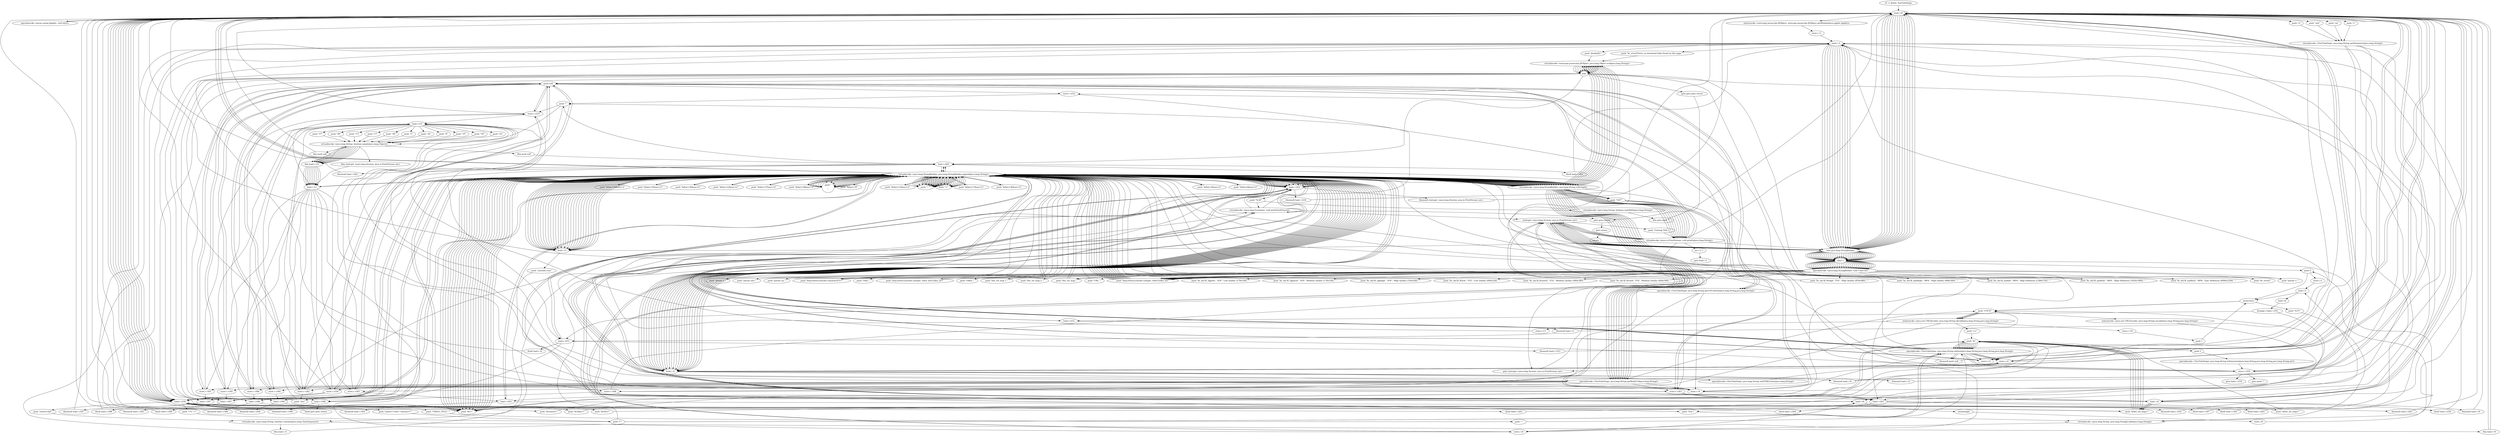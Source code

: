 digraph "" {
    "r0 := @this: YouTubeSnips"
    "load.r r0"
    "r0 := @this: YouTubeSnips"->"load.r r0";
    "staticinvoke <netscape.javascript.JSObject: netscape.javascript.JSObject getWindow(java.applet.Applet)>"
    "load.r r0"->"staticinvoke <netscape.javascript.JSObject: netscape.javascript.JSObject getWindow(java.applet.Applet)>";
    "store.r r1"
    "staticinvoke <netscape.javascript.JSObject: netscape.javascript.JSObject getWindow(java.applet.Applet)>"->"store.r r1";
    "load.r r1"
    "store.r r1"->"load.r r1";
    "push \"jloaded();\""
    "load.r r1"->"push \"jloaded();\"";
    "virtualinvoke <netscape.javascript.JSObject: java.lang.Object eval(java.lang.String)>"
    "push \"jloaded();\""->"virtualinvoke <netscape.javascript.JSObject: java.lang.Object eval(java.lang.String)>";
    "pop"
    "virtualinvoke <netscape.javascript.JSObject: java.lang.Object eval(java.lang.String)>"->"pop";
    "push null"
    "pop"->"push null";
    "store.r r252"
    "push null"->"store.r r252";
    "push \"\""
    "store.r r252"->"push \"\"";
    "store.r r253"
    "push \"\""->"store.r r253";
    "store.r r253"->"load.r r0";
    "specialinvoke <javax.swing.JApplet: void init()>"
    "load.r r0"->"specialinvoke <javax.swing.JApplet: void init()>";
    "specialinvoke <javax.swing.JApplet: void init()>"->"load.r r0";
    "push \"v\""
    "load.r r0"->"push \"v\"";
    "virtualinvoke <YouTubeSnips: java.lang.String getParameter(java.lang.String)>"
    "push \"v\""->"virtualinvoke <YouTubeSnips: java.lang.String getParameter(java.lang.String)>";
    "store.r r254"
    "virtualinvoke <YouTubeSnips: java.lang.String getParameter(java.lang.String)>"->"store.r r254";
    "store.r r254"->"load.r r0";
    "push \"u\""
    "load.r r0"->"push \"u\"";
    "push \"u\""->"virtualinvoke <YouTubeSnips: java.lang.String getParameter(java.lang.String)>";
    "store.r r2"
    "virtualinvoke <YouTubeSnips: java.lang.String getParameter(java.lang.String)>"->"store.r r2";
    "store.r r2"->"load.r r0";
    "push \"site\""
    "load.r r0"->"push \"site\"";
    "push \"site\""->"virtualinvoke <YouTubeSnips: java.lang.String getParameter(java.lang.String)>";
    "store.r r3"
    "virtualinvoke <YouTubeSnips: java.lang.String getParameter(java.lang.String)>"->"store.r r3";
    "store.r r3"->"load.r r0";
    "push \"ua\""
    "load.r r0"->"push \"ua\"";
    "push \"ua\""->"virtualinvoke <YouTubeSnips: java.lang.String getParameter(java.lang.String)>";
    "store.r r4"
    "virtualinvoke <YouTubeSnips: java.lang.String getParameter(java.lang.String)>"->"store.r r4";
    "staticget <java.lang.System: java.io.PrintStream out>"
    "store.r r4"->"staticget <java.lang.System: java.io.PrintStream out>";
    "new java.lang.StringBuilder"
    "staticget <java.lang.System: java.io.PrintStream out>"->"new java.lang.StringBuilder";
    "dup1.r"
    "new java.lang.StringBuilder"->"dup1.r";
    "specialinvoke <java.lang.StringBuilder: void <init>()>"
    "dup1.r"->"specialinvoke <java.lang.StringBuilder: void <init>()>";
    "push \"param v: \""
    "specialinvoke <java.lang.StringBuilder: void <init>()>"->"push \"param v: \"";
    "virtualinvoke <java.lang.StringBuilder: java.lang.StringBuilder append(java.lang.String)>"
    "push \"param v: \""->"virtualinvoke <java.lang.StringBuilder: java.lang.StringBuilder append(java.lang.String)>";
    "load.r r254"
    "virtualinvoke <java.lang.StringBuilder: java.lang.StringBuilder append(java.lang.String)>"->"load.r r254";
    "load.r r254"->"virtualinvoke <java.lang.StringBuilder: java.lang.StringBuilder append(java.lang.String)>";
    "push \"\r\n\""
    "virtualinvoke <java.lang.StringBuilder: java.lang.StringBuilder append(java.lang.String)>"->"push \"\r\n\"";
    "push \"\r\n\""->"virtualinvoke <java.lang.StringBuilder: java.lang.StringBuilder append(java.lang.String)>";
    "virtualinvoke <java.lang.StringBuilder: java.lang.String toString()>"
    "virtualinvoke <java.lang.StringBuilder: java.lang.StringBuilder append(java.lang.String)>"->"virtualinvoke <java.lang.StringBuilder: java.lang.String toString()>";
    "virtualinvoke <java.io.PrintStream: void println(java.lang.String)>"
    "virtualinvoke <java.lang.StringBuilder: java.lang.String toString()>"->"virtualinvoke <java.io.PrintStream: void println(java.lang.String)>";
    "virtualinvoke <java.io.PrintStream: void println(java.lang.String)>"->"staticget <java.lang.System: java.io.PrintStream out>";
    "staticget <java.lang.System: java.io.PrintStream out>"->"new java.lang.StringBuilder";
    "new java.lang.StringBuilder"->"dup1.r";
    "dup1.r"->"specialinvoke <java.lang.StringBuilder: void <init>()>";
    "push \"param u: \""
    "specialinvoke <java.lang.StringBuilder: void <init>()>"->"push \"param u: \"";
    "push \"param u: \""->"virtualinvoke <java.lang.StringBuilder: java.lang.StringBuilder append(java.lang.String)>";
    "load.r r2"
    "virtualinvoke <java.lang.StringBuilder: java.lang.StringBuilder append(java.lang.String)>"->"load.r r2";
    "load.r r2"->"virtualinvoke <java.lang.StringBuilder: java.lang.StringBuilder append(java.lang.String)>";
    "virtualinvoke <java.lang.StringBuilder: java.lang.StringBuilder append(java.lang.String)>"->"push \"\r\n\"";
    "push \"\r\n\""->"virtualinvoke <java.lang.StringBuilder: java.lang.StringBuilder append(java.lang.String)>";
    "virtualinvoke <java.lang.StringBuilder: java.lang.StringBuilder append(java.lang.String)>"->"virtualinvoke <java.lang.StringBuilder: java.lang.String toString()>";
    "virtualinvoke <java.lang.StringBuilder: java.lang.String toString()>"->"virtualinvoke <java.io.PrintStream: void println(java.lang.String)>";
    "virtualinvoke <java.io.PrintStream: void println(java.lang.String)>"->"staticget <java.lang.System: java.io.PrintStream out>";
    "staticget <java.lang.System: java.io.PrintStream out>"->"new java.lang.StringBuilder";
    "new java.lang.StringBuilder"->"dup1.r";
    "dup1.r"->"specialinvoke <java.lang.StringBuilder: void <init>()>";
    "push \"param site: \""
    "specialinvoke <java.lang.StringBuilder: void <init>()>"->"push \"param site: \"";
    "push \"param site: \""->"virtualinvoke <java.lang.StringBuilder: java.lang.StringBuilder append(java.lang.String)>";
    "load.r r3"
    "virtualinvoke <java.lang.StringBuilder: java.lang.StringBuilder append(java.lang.String)>"->"load.r r3";
    "load.r r3"->"virtualinvoke <java.lang.StringBuilder: java.lang.StringBuilder append(java.lang.String)>";
    "virtualinvoke <java.lang.StringBuilder: java.lang.StringBuilder append(java.lang.String)>"->"push \"\r\n\"";
    "push \"\r\n\""->"virtualinvoke <java.lang.StringBuilder: java.lang.StringBuilder append(java.lang.String)>";
    "virtualinvoke <java.lang.StringBuilder: java.lang.StringBuilder append(java.lang.String)>"->"virtualinvoke <java.lang.StringBuilder: java.lang.String toString()>";
    "virtualinvoke <java.lang.StringBuilder: java.lang.String toString()>"->"virtualinvoke <java.io.PrintStream: void println(java.lang.String)>";
    "virtualinvoke <java.io.PrintStream: void println(java.lang.String)>"->"staticget <java.lang.System: java.io.PrintStream out>";
    "staticget <java.lang.System: java.io.PrintStream out>"->"new java.lang.StringBuilder";
    "new java.lang.StringBuilder"->"dup1.r";
    "dup1.r"->"specialinvoke <java.lang.StringBuilder: void <init>()>";
    "push \"param ua: \""
    "specialinvoke <java.lang.StringBuilder: void <init>()>"->"push \"param ua: \"";
    "push \"param ua: \""->"virtualinvoke <java.lang.StringBuilder: java.lang.StringBuilder append(java.lang.String)>";
    "load.r r4"
    "virtualinvoke <java.lang.StringBuilder: java.lang.StringBuilder append(java.lang.String)>"->"load.r r4";
    "load.r r4"->"virtualinvoke <java.lang.StringBuilder: java.lang.StringBuilder append(java.lang.String)>";
    "virtualinvoke <java.lang.StringBuilder: java.lang.StringBuilder append(java.lang.String)>"->"push \"\r\n\"";
    "push \"\r\n\""->"virtualinvoke <java.lang.StringBuilder: java.lang.StringBuilder append(java.lang.String)>";
    "virtualinvoke <java.lang.StringBuilder: java.lang.StringBuilder append(java.lang.String)>"->"virtualinvoke <java.lang.StringBuilder: java.lang.String toString()>";
    "virtualinvoke <java.lang.StringBuilder: java.lang.String toString()>"->"virtualinvoke <java.io.PrintStream: void println(java.lang.String)>";
    "virtualinvoke <java.io.PrintStream: void println(java.lang.String)>"->"load.r r3";
    "push \"youtube.com\""
    "load.r r3"->"push \"youtube.com\"";
    "virtualinvoke <java.lang.String: boolean contains(java.lang.CharSequence)>"
    "push \"youtube.com\""->"virtualinvoke <java.lang.String: boolean contains(java.lang.CharSequence)>";
    "ifeq load.r r1"
    "virtualinvoke <java.lang.String: boolean contains(java.lang.CharSequence)>"->"ifeq load.r r1";
    "ifeq load.r r1"->"load.r r254";
    "load.r r254"->"store.r r3";
    "store.r r3"->"load.r r254";
    "ifnonnull load.r r0"
    "load.r r254"->"ifnonnull load.r r0";
    "ifnonnull load.r r0"->"load.r r0";
    "load.r r0"->"load.r r0";
    "load.r r0"->"load.r r2";
    "virtualinvoke <java.lang.Exception: void printStackTrace()>"
    "load.r r2"->"virtualinvoke <java.lang.Exception: void printStackTrace()>";
    "goto goto return"
    "virtualinvoke <java.lang.Exception: void printStackTrace()>"->"goto goto return";
    "goto return"
    "goto goto return"->"goto return";
    "return"
    "goto return"->"return";
    "virtualinvoke <java.lang.Exception: void printStackTrace()>"->"virtualinvoke <java.lang.Exception: void printStackTrace()>";
    "specialinvoke <YouTubeSnips: java.lang.String getRedirUrl(java.lang.String)>"
    "load.r r2"->"specialinvoke <YouTubeSnips: java.lang.String getRedirUrl(java.lang.String)>";
    "push \"UTF-8\""
    "specialinvoke <YouTubeSnips: java.lang.String getRedirUrl(java.lang.String)>"->"push \"UTF-8\"";
    "staticinvoke <java.net.URLDecoder: java.lang.String decode(java.lang.String,java.lang.String)>"
    "push \"UTF-8\""->"staticinvoke <java.net.URLDecoder: java.lang.String decode(java.lang.String,java.lang.String)>";
    "push \"v=\""
    "staticinvoke <java.net.URLDecoder: java.lang.String decode(java.lang.String,java.lang.String)>"->"push \"v=\"";
    "push \"&\""
    "push \"v=\""->"push \"&\"";
    "specialinvoke <YouTubeSnips: java.lang.String inbtwn(java.lang.String,java.lang.String,java.lang.String)>"
    "push \"&\""->"specialinvoke <YouTubeSnips: java.lang.String inbtwn(java.lang.String,java.lang.String,java.lang.String)>";
    "specialinvoke <YouTubeSnips: java.lang.String inbtwn(java.lang.String,java.lang.String,java.lang.String)>"->"store.r r3";
    "store.r r3"->"load.r r0";
    "load.r r0"->"new java.lang.StringBuilder";
    "new java.lang.StringBuilder"->"dup1.r";
    "dup1.r"->"specialinvoke <java.lang.StringBuilder: void <init>()>";
    "push \"http://www.youtube.com/watch?v=\""
    "specialinvoke <java.lang.StringBuilder: void <init>()>"->"push \"http://www.youtube.com/watch?v=\"";
    "push \"http://www.youtube.com/watch?v=\""->"virtualinvoke <java.lang.StringBuilder: java.lang.StringBuilder append(java.lang.String)>";
    "virtualinvoke <java.lang.StringBuilder: java.lang.StringBuilder append(java.lang.String)>"->"load.r r3";
    "load.r r3"->"virtualinvoke <java.lang.StringBuilder: java.lang.StringBuilder append(java.lang.String)>";
    "virtualinvoke <java.lang.StringBuilder: java.lang.StringBuilder append(java.lang.String)>"->"virtualinvoke <java.lang.StringBuilder: java.lang.String toString()>";
    "push \"GET\""
    "virtualinvoke <java.lang.StringBuilder: java.lang.String toString()>"->"push \"GET\"";
    "specialinvoke <YouTubeSnips: java.lang.String getUrlContent(java.lang.String,java.lang.String)>"
    "push \"GET\""->"specialinvoke <YouTubeSnips: java.lang.String getUrlContent(java.lang.String,java.lang.String)>";
    "store.r r256"
    "specialinvoke <YouTubeSnips: java.lang.String getUrlContent(java.lang.String,java.lang.String)>"->"store.r r256";
    "store.r r256"->"load.r r0";
    "load.r r0"->"new java.lang.StringBuilder";
    "new java.lang.StringBuilder"->"dup1.r";
    "dup1.r"->"specialinvoke <java.lang.StringBuilder: void <init>()>";
    "specialinvoke <java.lang.StringBuilder: void <init>()>"->"push \"http://www.youtube.com/watch?v=\"";
    "push \"http://www.youtube.com/watch?v=\""->"virtualinvoke <java.lang.StringBuilder: java.lang.StringBuilder append(java.lang.String)>";
    "virtualinvoke <java.lang.StringBuilder: java.lang.StringBuilder append(java.lang.String)>"->"load.r r3";
    "load.r r3"->"virtualinvoke <java.lang.StringBuilder: java.lang.StringBuilder append(java.lang.String)>";
    "push \"&fmt=18\""
    "virtualinvoke <java.lang.StringBuilder: java.lang.StringBuilder append(java.lang.String)>"->"push \"&fmt=18\"";
    "push \"&fmt=18\""->"virtualinvoke <java.lang.StringBuilder: java.lang.StringBuilder append(java.lang.String)>";
    "virtualinvoke <java.lang.StringBuilder: java.lang.StringBuilder append(java.lang.String)>"->"virtualinvoke <java.lang.StringBuilder: java.lang.String toString()>";
    "virtualinvoke <java.lang.StringBuilder: java.lang.String toString()>"->"push \"GET\"";
    "push \"GET\""->"specialinvoke <YouTubeSnips: java.lang.String getUrlContent(java.lang.String,java.lang.String)>";
    "specialinvoke <YouTubeSnips: java.lang.String getUrlContent(java.lang.String,java.lang.String)>"->"store.r r4";
    "store.r r4"->"staticget <java.lang.System: java.io.PrintStream out>";
    "push \"Getting Title...\""
    "staticget <java.lang.System: java.io.PrintStream out>"->"push \"Getting Title...\"";
    "push \"Getting Title...\""->"virtualinvoke <java.io.PrintStream: void println(java.lang.String)>";
    "virtualinvoke <java.io.PrintStream: void println(java.lang.String)>"->"load.r r0";
    "load.r r256"
    "load.r r0"->"load.r r256";
    "push \"\'VIDEO_TITLE\': \'\""
    "load.r r256"->"push \"\'VIDEO_TITLE\': \'\"";
    "push \"\',\""
    "push \"\'VIDEO_TITLE\': \'\""->"push \"\',\"";
    "push \"\',\""->"specialinvoke <YouTubeSnips: java.lang.String inbtwn(java.lang.String,java.lang.String,java.lang.String)>";
    "specialinvoke <YouTubeSnips: java.lang.String inbtwn(java.lang.String,java.lang.String,java.lang.String)>"->"store.r r2";
    "store.r r2"->"load.r r2";
    "ifnonnull load.r r2"
    "load.r r2"->"ifnonnull load.r r2";
    "ifnonnull load.r r2"->"load.r r0";
    "load.r r0"->"load.r r256";
    "push \"name=\\\"title\\\" content=\\\"\""
    "load.r r256"->"push \"name=\\\"title\\\" content=\\\"\"";
    "push \"\\\"\""
    "push \"name=\\\"title\\\" content=\\\"\""->"push \"\\\"\"";
    "push \"\\\"\""->"specialinvoke <YouTubeSnips: java.lang.String inbtwn(java.lang.String,java.lang.String,java.lang.String)>";
    "specialinvoke <YouTubeSnips: java.lang.String inbtwn(java.lang.String,java.lang.String,java.lang.String)>"->"store.r r2";
    "store.r r2"->"load.r r2";
    "load.r r2"->"ifnonnull load.r r0";
    "ifnonnull load.r r0"->"load.r r0";
    "load.r r0"->"load.r r256";
    "push \"&title=\""
    "load.r r256"->"push \"&title=\"";
    "push \"&title=\""->"push \"&\"";
    "push \"&\""->"specialinvoke <YouTubeSnips: java.lang.String inbtwn(java.lang.String,java.lang.String,java.lang.String)>";
    "specialinvoke <YouTubeSnips: java.lang.String inbtwn(java.lang.String,java.lang.String,java.lang.String)>"->"store.r r2";
    "store.r r2"->"load.r r0";
    "load.r r0"->"load.r r2";
    "load.r r2"->"virtualinvoke <java.lang.Exception: void printStackTrace()>";
    "virtualinvoke <java.lang.Exception: void printStackTrace()>"->"staticget <java.lang.System: java.io.PrintStream out>";
    "staticget <java.lang.System: java.io.PrintStream out>"->"new java.lang.StringBuilder";
    "new java.lang.StringBuilder"->"dup1.r";
    "dup1.r"->"specialinvoke <java.lang.StringBuilder: void <init>()>";
    "push \"Title: \""
    "specialinvoke <java.lang.StringBuilder: void <init>()>"->"push \"Title: \"";
    "push \"Title: \""->"virtualinvoke <java.lang.StringBuilder: java.lang.StringBuilder append(java.lang.String)>";
    "virtualinvoke <java.lang.StringBuilder: java.lang.StringBuilder append(java.lang.String)>"->"load.r r2";
    "load.r r2"->"virtualinvoke <java.lang.StringBuilder: java.lang.StringBuilder append(java.lang.String)>";
    "virtualinvoke <java.lang.StringBuilder: java.lang.StringBuilder append(java.lang.String)>"->"push \"\r\n\"";
    "push \"\r\n\""->"virtualinvoke <java.lang.StringBuilder: java.lang.StringBuilder append(java.lang.String)>";
    "virtualinvoke <java.lang.StringBuilder: java.lang.StringBuilder append(java.lang.String)>"->"virtualinvoke <java.lang.StringBuilder: java.lang.String toString()>";
    "virtualinvoke <java.lang.StringBuilder: java.lang.String toString()>"->"virtualinvoke <java.io.PrintStream: void println(java.lang.String)>";
    "virtualinvoke <java.io.PrintStream: void println(java.lang.String)>"->"push null";
    "push null"->"store.r r254";
    "store.r r254"->"load.r r0";
    "load.r r0"->"load.r r256";
    "push \"\\\"t\\\": \\\"\""
    "load.r r256"->"push \"\\\"t\\\": \\\"\"";
    "push \"\\\"t\\\": \\\"\""->"push \"\\\"\"";
    "push \"\\\"\""->"virtualinvoke <java.lang.Exception: void printStackTrace()>";
    "virtualinvoke <java.lang.Exception: void printStackTrace()>"->"load.r r254";
    "ifnonnull load.r r254"
    "load.r r254"->"ifnonnull load.r r254";
    "ifnonnull load.r r254"->"load.r r0";
    "load.r r0"->"load.r r256";
    "push \"&t=\""
    "load.r r256"->"push \"&t=\"";
    "push \"&t=\""->"push \"&\"";
    "push \"&\""->"specialinvoke <YouTubeSnips: java.lang.String inbtwn(java.lang.String,java.lang.String,java.lang.String)>";
    "specialinvoke <YouTubeSnips: java.lang.String inbtwn(java.lang.String,java.lang.String,java.lang.String)>"->"store.r r254";
    "store.r r254"->"load.r r254";
    "push \"%3D\""
    "load.r r254"->"push \"%3D\"";
    "push \"%3D\""->"virtualinvoke <java.lang.Exception: void printStackTrace()>";
    "virtualinvoke <java.lang.Exception: void printStackTrace()>"->"push \"\"";
    "store.r r262"
    "push \"\""->"store.r r262";
    "store.r r262"->"load.r r254";
    "ifnonnull staticget <java.lang.System: java.io.PrintStream out>"
    "load.r r254"->"ifnonnull staticget <java.lang.System: java.io.PrintStream out>";
    "ifnonnull staticget <java.lang.System: java.io.PrintStream out>"->"load.r r0";
    "load.r r0"->"new java.lang.StringBuilder";
    "new java.lang.StringBuilder"->"dup1.r";
    "dup1.r"->"specialinvoke <java.lang.StringBuilder: void <init>()>";
    "push \"http://www.youtube.com/get_video_info?video_id=\""
    "specialinvoke <java.lang.StringBuilder: void <init>()>"->"push \"http://www.youtube.com/get_video_info?video_id=\"";
    "push \"http://www.youtube.com/get_video_info?video_id=\""->"virtualinvoke <java.lang.StringBuilder: java.lang.StringBuilder append(java.lang.String)>";
    "virtualinvoke <java.lang.StringBuilder: java.lang.StringBuilder append(java.lang.String)>"->"load.r r3";
    "load.r r3"->"virtualinvoke <java.lang.StringBuilder: java.lang.StringBuilder append(java.lang.String)>";
    "virtualinvoke <java.lang.StringBuilder: java.lang.StringBuilder append(java.lang.String)>"->"virtualinvoke <java.lang.StringBuilder: java.lang.String toString()>";
    "virtualinvoke <java.lang.StringBuilder: java.lang.String toString()>"->"push \"GET\"";
    "push \"GET\""->"specialinvoke <YouTubeSnips: java.lang.String getUrlContent(java.lang.String,java.lang.String)>";
    "store.r r263"
    "specialinvoke <YouTubeSnips: java.lang.String getUrlContent(java.lang.String,java.lang.String)>"->"store.r r263";
    "load.r r263"
    "store.r r263"->"load.r r263";
    "load.r r263"->"push \"UTF-8\"";
    "push \"UTF-8\""->"staticinvoke <java.net.URLDecoder: java.lang.String decode(java.lang.String,java.lang.String)>";
    "staticinvoke <java.net.URLDecoder: java.lang.String decode(java.lang.String,java.lang.String)>"->"store.r r256";
    "store.r r256"->"load.r r256";
    "push \"status=fail\""
    "load.r r256"->"push \"status=fail\"";
    "push \"status=fail\""->"virtualinvoke <java.lang.String: boolean contains(java.lang.CharSequence)>";
    "ifeq load.r r0"
    "virtualinvoke <java.lang.String: boolean contains(java.lang.CharSequence)>"->"ifeq load.r r0";
    "ifeq load.r r0"->"load.r r0";
    "load.r r0"->"load.r r256";
    "push \"&reason=\""
    "load.r r256"->"push \"&reason=\"";
    "push \"&reason=\""->"push \"&\"";
    "push \"&\""->"specialinvoke <YouTubeSnips: java.lang.String inbtwn(java.lang.String,java.lang.String,java.lang.String)>";
    "specialinvoke <YouTubeSnips: java.lang.String inbtwn(java.lang.String,java.lang.String,java.lang.String)>"->"store.r r252";
    "goto staticget <java.lang.System: java.io.PrintStream out>"
    "store.r r252"->"goto staticget <java.lang.System: java.io.PrintStream out>";
    "goto staticget <java.lang.System: java.io.PrintStream out>"->"staticget <java.lang.System: java.io.PrintStream out>";
    "staticget <java.lang.System: java.io.PrintStream out>"->"new java.lang.StringBuilder";
    "new java.lang.StringBuilder"->"dup1.r";
    "dup1.r"->"specialinvoke <java.lang.StringBuilder: void <init>()>";
    "push \"token: \""
    "specialinvoke <java.lang.StringBuilder: void <init>()>"->"push \"token: \"";
    "push \"token: \""->"virtualinvoke <java.lang.StringBuilder: java.lang.StringBuilder append(java.lang.String)>";
    "virtualinvoke <java.lang.StringBuilder: java.lang.StringBuilder append(java.lang.String)>"->"load.r r254";
    "load.r r254"->"virtualinvoke <java.lang.StringBuilder: java.lang.StringBuilder append(java.lang.String)>";
    "virtualinvoke <java.lang.StringBuilder: java.lang.StringBuilder append(java.lang.String)>"->"push \"\r\n\"";
    "push \"\r\n\""->"virtualinvoke <java.lang.StringBuilder: java.lang.StringBuilder append(java.lang.String)>";
    "virtualinvoke <java.lang.StringBuilder: java.lang.StringBuilder append(java.lang.String)>"->"virtualinvoke <java.lang.StringBuilder: java.lang.String toString()>";
    "virtualinvoke <java.lang.StringBuilder: java.lang.String toString()>"->"virtualinvoke <java.io.PrintStream: void println(java.lang.String)>";
    "virtualinvoke <java.io.PrintStream: void println(java.lang.String)>"->"staticget <java.lang.System: java.io.PrintStream out>";
    "staticget <java.lang.System: java.io.PrintStream out>"->"new java.lang.StringBuilder";
    "new java.lang.StringBuilder"->"dup1.r";
    "dup1.r"->"specialinvoke <java.lang.StringBuilder: void <init>()>";
    "push \"fmt_url_map 1: \""
    "specialinvoke <java.lang.StringBuilder: void <init>()>"->"push \"fmt_url_map 1: \"";
    "push \"fmt_url_map 1: \""->"virtualinvoke <java.lang.StringBuilder: java.lang.StringBuilder append(java.lang.String)>";
    "virtualinvoke <java.lang.StringBuilder: java.lang.StringBuilder append(java.lang.String)>"->"load.r r0";
    "load.r r0"->"load.r r256";
    "push \"&amp;fmt_url_map=\""
    "load.r r256"->"push \"&amp;fmt_url_map=\"";
    "push \"&amp;fmt_url_map=\""->"push \"&\"";
    "push \"&\""->"specialinvoke <YouTubeSnips: java.lang.String inbtwn(java.lang.String,java.lang.String,java.lang.String)>";
    "specialinvoke <YouTubeSnips: java.lang.String inbtwn(java.lang.String,java.lang.String,java.lang.String)>"->"virtualinvoke <java.lang.StringBuilder: java.lang.StringBuilder append(java.lang.String)>";
    "virtualinvoke <java.lang.StringBuilder: java.lang.StringBuilder append(java.lang.String)>"->"push \"\r\n\"";
    "push \"\r\n\""->"virtualinvoke <java.lang.StringBuilder: java.lang.StringBuilder append(java.lang.String)>";
    "virtualinvoke <java.lang.StringBuilder: java.lang.StringBuilder append(java.lang.String)>"->"virtualinvoke <java.lang.StringBuilder: java.lang.String toString()>";
    "virtualinvoke <java.lang.StringBuilder: java.lang.String toString()>"->"virtualinvoke <java.io.PrintStream: void println(java.lang.String)>";
    "virtualinvoke <java.io.PrintStream: void println(java.lang.String)>"->"staticget <java.lang.System: java.io.PrintStream out>";
    "staticget <java.lang.System: java.io.PrintStream out>"->"new java.lang.StringBuilder";
    "new java.lang.StringBuilder"->"dup1.r";
    "dup1.r"->"specialinvoke <java.lang.StringBuilder: void <init>()>";
    "push \"fmt_url_map 2: \""
    "specialinvoke <java.lang.StringBuilder: void <init>()>"->"push \"fmt_url_map 2: \"";
    "push \"fmt_url_map 2: \""->"virtualinvoke <java.lang.StringBuilder: java.lang.StringBuilder append(java.lang.String)>";
    "virtualinvoke <java.lang.StringBuilder: java.lang.StringBuilder append(java.lang.String)>"->"load.r r0";
    "load.r r0"->"load.r r4";
    "load.r r4"->"push \"&amp;fmt_url_map=\"";
    "push \"&amp;fmt_url_map=\""->"push \"&\"";
    "push \"&\""->"specialinvoke <YouTubeSnips: java.lang.String inbtwn(java.lang.String,java.lang.String,java.lang.String)>";
    "specialinvoke <YouTubeSnips: java.lang.String inbtwn(java.lang.String,java.lang.String,java.lang.String)>"->"virtualinvoke <java.lang.StringBuilder: java.lang.StringBuilder append(java.lang.String)>";
    "virtualinvoke <java.lang.StringBuilder: java.lang.StringBuilder append(java.lang.String)>"->"push \"\r\n\"";
    "push \"\r\n\""->"virtualinvoke <java.lang.StringBuilder: java.lang.StringBuilder append(java.lang.String)>";
    "virtualinvoke <java.lang.StringBuilder: java.lang.StringBuilder append(java.lang.String)>"->"virtualinvoke <java.lang.StringBuilder: java.lang.String toString()>";
    "virtualinvoke <java.lang.StringBuilder: java.lang.String toString()>"->"virtualinvoke <java.io.PrintStream: void println(java.lang.String)>";
    "virtualinvoke <java.io.PrintStream: void println(java.lang.String)>"->"new java.lang.StringBuilder";
    "new java.lang.StringBuilder"->"dup1.r";
    "dup1.r"->"specialinvoke <java.lang.StringBuilder: void <init>()>";
    "specialinvoke <java.lang.StringBuilder: void <init>()>"->"load.r r0";
    "load.r r0"->"load.r r256";
    "load.r r256"->"push \"&amp;fmt_url_map=\"";
    "push \"&amp;fmt_url_map=\""->"push \"&\"";
    "push \"&\""->"specialinvoke <YouTubeSnips: java.lang.String inbtwn(java.lang.String,java.lang.String,java.lang.String)>";
    "specialinvoke <YouTubeSnips: java.lang.String inbtwn(java.lang.String,java.lang.String,java.lang.String)>"->"virtualinvoke <java.lang.StringBuilder: java.lang.StringBuilder append(java.lang.String)>";
    "push \"%2C\""
    "virtualinvoke <java.lang.StringBuilder: java.lang.StringBuilder append(java.lang.String)>"->"push \"%2C\"";
    "push \"%2C\""->"virtualinvoke <java.lang.StringBuilder: java.lang.StringBuilder append(java.lang.String)>";
    "virtualinvoke <java.lang.StringBuilder: java.lang.StringBuilder append(java.lang.String)>"->"load.r r0";
    "load.r r0"->"load.r r4";
    "load.r r4"->"push \"&amp;fmt_url_map=\"";
    "push \"&amp;fmt_url_map=\""->"push \"&\"";
    "push \"&\""->"specialinvoke <YouTubeSnips: java.lang.String inbtwn(java.lang.String,java.lang.String,java.lang.String)>";
    "specialinvoke <YouTubeSnips: java.lang.String inbtwn(java.lang.String,java.lang.String,java.lang.String)>"->"virtualinvoke <java.lang.StringBuilder: java.lang.StringBuilder append(java.lang.String)>";
    "virtualinvoke <java.lang.StringBuilder: java.lang.StringBuilder append(java.lang.String)>"->"virtualinvoke <java.lang.StringBuilder: java.lang.String toString()>";
    "store.r r6"
    "virtualinvoke <java.lang.StringBuilder: java.lang.String toString()>"->"store.r r6";
    "store.r r6"->"staticget <java.lang.System: java.io.PrintStream out>";
    "staticget <java.lang.System: java.io.PrintStream out>"->"new java.lang.StringBuilder";
    "new java.lang.StringBuilder"->"dup1.r";
    "dup1.r"->"specialinvoke <java.lang.StringBuilder: void <init>()>";
    "push \"fmt_url_map: \""
    "specialinvoke <java.lang.StringBuilder: void <init>()>"->"push \"fmt_url_map: \"";
    "push \"fmt_url_map: \""->"virtualinvoke <java.lang.StringBuilder: java.lang.StringBuilder append(java.lang.String)>";
    "load.r r6"
    "virtualinvoke <java.lang.StringBuilder: java.lang.StringBuilder append(java.lang.String)>"->"load.r r6";
    "load.r r6"->"virtualinvoke <java.lang.StringBuilder: java.lang.StringBuilder append(java.lang.String)>";
    "virtualinvoke <java.lang.StringBuilder: java.lang.StringBuilder append(java.lang.String)>"->"push \"\r\n\"";
    "push \"\r\n\""->"virtualinvoke <java.lang.StringBuilder: java.lang.StringBuilder append(java.lang.String)>";
    "virtualinvoke <java.lang.StringBuilder: java.lang.StringBuilder append(java.lang.String)>"->"virtualinvoke <java.lang.StringBuilder: java.lang.String toString()>";
    "virtualinvoke <java.lang.StringBuilder: java.lang.String toString()>"->"virtualinvoke <java.io.PrintStream: void println(java.lang.String)>";
    "load.r r253"
    "virtualinvoke <java.io.PrintStream: void println(java.lang.String)>"->"load.r r253";
    "push \"yes\""
    "load.r r253"->"push \"yes\"";
    "virtualinvoke <java.lang.String: boolean equals(java.lang.Object)>"
    "push \"yes\""->"virtualinvoke <java.lang.String: boolean equals(java.lang.Object)>";
    "ifeq push null"
    "virtualinvoke <java.lang.String: boolean equals(java.lang.Object)>"->"ifeq push null";
    "load.r r262"
    "ifeq push null"->"load.r r262";
    "load.r r262"->"push \"\"";
    "push \"\""->"virtualinvoke <java.lang.String: boolean equals(java.lang.Object)>";
    "ifne push null"
    "virtualinvoke <java.lang.String: boolean equals(java.lang.Object)>"->"ifne push null";
    "ifne push null"->"load.r r0";
    "load.r r0"->"load.r r256";
    "load.r r256"->"push \"&amp;fmt_url_map=\"";
    "push \"&amp;fmt_url_map=\""->"push \"&\"";
    "push \"&\""->"specialinvoke <YouTubeSnips: java.lang.String inbtwn(java.lang.String,java.lang.String,java.lang.String)>";
    "ifnonnull push null"
    "specialinvoke <YouTubeSnips: java.lang.String inbtwn(java.lang.String,java.lang.String,java.lang.String)>"->"ifnonnull push null";
    "ifnonnull push null"->"load.r r0";
    "load.r r0"->"load.r r4";
    "load.r r4"->"push \"&amp;fmt_url_map=\"";
    "push \"&amp;fmt_url_map=\""->"push \"&\"";
    "push \"&\""->"specialinvoke <YouTubeSnips: java.lang.String inbtwn(java.lang.String,java.lang.String,java.lang.String)>";
    "specialinvoke <YouTubeSnips: java.lang.String inbtwn(java.lang.String,java.lang.String,java.lang.String)>"->"ifnonnull push null";
    "ifnonnull push null"->"load.r r262";
    "load.r r262"->"store.r r6";
    "store.r r6"->"staticget <java.lang.System: java.io.PrintStream out>";
    "staticget <java.lang.System: java.io.PrintStream out>"->"new java.lang.StringBuilder";
    "new java.lang.StringBuilder"->"dup1.r";
    "dup1.r"->"specialinvoke <java.lang.StringBuilder: void <init>()>";
    "specialinvoke <java.lang.StringBuilder: void <init>()>"->"push \"fmt_url_map: \"";
    "push \"fmt_url_map: \""->"virtualinvoke <java.lang.StringBuilder: java.lang.StringBuilder append(java.lang.String)>";
    "virtualinvoke <java.lang.StringBuilder: java.lang.StringBuilder append(java.lang.String)>"->"load.r r262";
    "load.r r262"->"virtualinvoke <java.lang.StringBuilder: java.lang.StringBuilder append(java.lang.String)>";
    "virtualinvoke <java.lang.StringBuilder: java.lang.StringBuilder append(java.lang.String)>"->"push \"\r\n\"";
    "push \"\r\n\""->"virtualinvoke <java.lang.StringBuilder: java.lang.StringBuilder append(java.lang.String)>";
    "virtualinvoke <java.lang.StringBuilder: java.lang.StringBuilder append(java.lang.String)>"->"virtualinvoke <java.lang.StringBuilder: java.lang.String toString()>";
    "virtualinvoke <java.lang.StringBuilder: java.lang.String toString()>"->"virtualinvoke <java.io.PrintStream: void println(java.lang.String)>";
    "virtualinvoke <java.io.PrintStream: void println(java.lang.String)>"->"push null";
    "push null"->"store.r r253";
    "store.r r253"->"push null";
    "push null"->"store.r r4";
    "store.r r4"->"push null";
    "push null"->"store.r r256";
    "store.r r256"->"push null";
    "push null"->"store.r r262";
    "store.r r262"->"push null";
    "push null"->"store.r r263";
    "store.r r263"->"push null";
    "store.r r303"
    "push null"->"store.r r303";
    "store.r r303"->"push null";
    "store.r r304"
    "push null"->"store.r r304";
    "store.r r304"->"push null";
    "store.r r305"
    "push null"->"store.r r305";
    "store.r r305"->"push null";
    "store.r r306"
    "push null"->"store.r r306";
    "store.r r306"->"push null";
    "store.r r307"
    "push null"->"store.r r307";
    "store.r r307"->"push null";
    "store.r r308"
    "push null"->"store.r r308";
    "store.r r308"->"load.r r6";
    "load.r r6"->"push \"%2C\"";
    "virtualinvoke <java.lang.String: java.lang.String[] split(java.lang.String)>"
    "push \"%2C\""->"virtualinvoke <java.lang.String: java.lang.String[] split(java.lang.String)>";
    "virtualinvoke <java.lang.String: java.lang.String[] split(java.lang.String)>"->"store.r r6";
    "store.r r6"->"load.r r6";
    "arraylength"
    "load.r r6"->"arraylength";
    "store.i i0"
    "arraylength"->"store.i i0";
    "push 0"
    "store.i i0"->"push 0";
    "store.i i1"
    "push 0"->"store.i i1";
    "load.i i1"
    "store.i i1"->"load.i i1";
    "load.i i0"
    "load.i i1"->"load.i i0";
    "ifcmpge.i load.r r252"
    "load.i i0"->"ifcmpge.i load.r r252";
    "ifcmpge.i load.r r252"->"load.r r6";
    "load.r r6"->"load.i i1";
    "arrayread.r"
    "load.i i1"->"arrayread.r";
    "push \"%7C\""
    "arrayread.r"->"push \"%7C\"";
    "push \"%7C\""->"virtualinvoke <java.lang.String: java.lang.String[] split(java.lang.String)>";
    "virtualinvoke <java.lang.String: java.lang.String[] split(java.lang.String)>"->"dup1.r";
    "dup1.r"->"push 0";
    "push 0"->"arrayread.r";
    "arrayread.r"->"push \"UTF-8\"";
    "push \"UTF-8\""->"staticinvoke <java.net.URLDecoder: java.lang.String decode(java.lang.String,java.lang.String)>";
    "store.r r10"
    "staticinvoke <java.net.URLDecoder: java.lang.String decode(java.lang.String,java.lang.String)>"->"store.r r10";
    "push 1"
    "store.r r10"->"push 1";
    "push 1"->"arrayread.r";
    "arrayread.r"->"push \"UTF-8\"";
    "push \"UTF-8\""->"staticinvoke <java.net.URLDecoder: java.lang.String decode(java.lang.String,java.lang.String)>";
    "store.r r11"
    "staticinvoke <java.net.URLDecoder: java.lang.String decode(java.lang.String,java.lang.String)>"->"store.r r11";
    "load.r r10"
    "store.r r11"->"load.r r10";
    "push \"13\""
    "load.r r10"->"push \"13\"";
    "push \"13\""->"virtualinvoke <java.lang.String: boolean equals(java.lang.Object)>";
    "ifeq load.r r10"
    "virtualinvoke <java.lang.String: boolean equals(java.lang.Object)>"->"ifeq load.r r10";
    "load.r r11"
    "ifeq load.r r10"->"load.r r11";
    "load.r r11"->"store.r r253";
    "store.r r253"->"load.r r10";
    "push \"17\""
    "load.r r10"->"push \"17\"";
    "push \"17\""->"virtualinvoke <java.lang.String: boolean equals(java.lang.Object)>";
    "virtualinvoke <java.lang.String: boolean equals(java.lang.Object)>"->"ifeq load.r r10";
    "ifeq load.r r10"->"load.r r11";
    "load.r r11"->"store.r r4";
    "store.r r4"->"load.r r10";
    "push \"36\""
    "load.r r10"->"push \"36\"";
    "push \"36\""->"virtualinvoke <java.lang.String: boolean equals(java.lang.Object)>";
    "virtualinvoke <java.lang.String: boolean equals(java.lang.Object)>"->"ifeq load.r r10";
    "ifeq load.r r10"->"load.r r11";
    "load.r r11"->"store.r r256";
    "store.r r256"->"load.r r10";
    "push \"5\""
    "load.r r10"->"push \"5\"";
    "push \"5\""->"virtualinvoke <java.lang.String: boolean equals(java.lang.Object)>";
    "virtualinvoke <java.lang.String: boolean equals(java.lang.Object)>"->"ifeq load.r r10";
    "ifeq load.r r10"->"load.r r11";
    "load.r r11"->"store.r r262";
    "store.r r262"->"load.r r10";
    "push \"34\""
    "load.r r10"->"push \"34\"";
    "push \"34\""->"virtualinvoke <java.lang.String: boolean equals(java.lang.Object)>";
    "virtualinvoke <java.lang.String: boolean equals(java.lang.Object)>"->"ifeq load.r r10";
    "ifeq load.r r10"->"load.r r11";
    "load.r r11"->"store.r r263";
    "store.r r263"->"load.r r10";
    "push \"6\""
    "load.r r10"->"push \"6\"";
    "push \"6\""->"virtualinvoke <java.lang.String: boolean equals(java.lang.Object)>";
    "virtualinvoke <java.lang.String: boolean equals(java.lang.Object)>"->"ifeq load.r r10";
    "ifeq load.r r10"->"load.r r11";
    "load.r r11"->"store.r r303";
    "store.r r303"->"load.r r10";
    "push \"35\""
    "load.r r10"->"push \"35\"";
    "push \"35\""->"virtualinvoke <java.lang.String: boolean equals(java.lang.Object)>";
    "virtualinvoke <java.lang.String: boolean equals(java.lang.Object)>"->"ifeq load.r r10";
    "ifeq load.r r10"->"load.r r11";
    "load.r r11"->"store.r r304";
    "store.r r304"->"load.r r10";
    "push \"18\""
    "load.r r10"->"push \"18\"";
    "push \"18\""->"virtualinvoke <java.lang.String: boolean equals(java.lang.Object)>";
    "virtualinvoke <java.lang.String: boolean equals(java.lang.Object)>"->"ifeq load.r r10";
    "ifeq load.r r10"->"load.r r11";
    "load.r r11"->"store.r r305";
    "store.r r305"->"load.r r10";
    "push \"22\""
    "load.r r10"->"push \"22\"";
    "push \"22\""->"virtualinvoke <java.lang.String: boolean equals(java.lang.Object)>";
    "virtualinvoke <java.lang.String: boolean equals(java.lang.Object)>"->"ifeq load.r r10";
    "ifeq load.r r10"->"load.r r11";
    "load.r r11"->"store.r r306";
    "store.r r306"->"load.r r10";
    "push \"37\""
    "load.r r10"->"push \"37\"";
    "push \"37\""->"virtualinvoke <java.lang.String: boolean equals(java.lang.Object)>";
    "virtualinvoke <java.lang.String: boolean equals(java.lang.Object)>"->"ifeq load.r r10";
    "ifeq load.r r10"->"load.r r11";
    "load.r r11"->"store.r r307";
    "store.r r307"->"load.r r10";
    "push \"38\""
    "load.r r10"->"push \"38\"";
    "push \"38\""->"virtualinvoke <java.lang.String: boolean equals(java.lang.Object)>";
    "ifeq staticget <java.lang.System: java.io.PrintStream out>"
    "virtualinvoke <java.lang.String: boolean equals(java.lang.Object)>"->"ifeq staticget <java.lang.System: java.io.PrintStream out>";
    "ifeq staticget <java.lang.System: java.io.PrintStream out>"->"load.r r11";
    "load.r r11"->"store.r r308";
    "store.r r308"->"staticget <java.lang.System: java.io.PrintStream out>";
    "staticget <java.lang.System: java.io.PrintStream out>"->"new java.lang.StringBuilder";
    "new java.lang.StringBuilder"->"dup1.r";
    "dup1.r"->"specialinvoke <java.lang.StringBuilder: void <init>()>";
    "push \"URL: \""
    "specialinvoke <java.lang.StringBuilder: void <init>()>"->"push \"URL: \"";
    "push \"URL: \""->"virtualinvoke <java.lang.StringBuilder: java.lang.StringBuilder append(java.lang.String)>";
    "virtualinvoke <java.lang.StringBuilder: java.lang.StringBuilder append(java.lang.String)>"->"load.r r11";
    "load.r r11"->"virtualinvoke <java.lang.StringBuilder: java.lang.StringBuilder append(java.lang.String)>";
    "virtualinvoke <java.lang.StringBuilder: java.lang.StringBuilder append(java.lang.String)>"->"virtualinvoke <java.lang.StringBuilder: java.lang.String toString()>";
    "virtualinvoke <java.lang.StringBuilder: java.lang.String toString()>"->"virtualinvoke <java.io.PrintStream: void println(java.lang.String)>";
    "inc.i i1 1"
    "virtualinvoke <java.io.PrintStream: void println(java.lang.String)>"->"inc.i i1 1";
    "goto load.i i1"
    "inc.i i1 1"->"goto load.i i1";
    "load.r r252"
    "ifcmpge.i load.r r252"->"load.r r252";
    "ifnonnull load.r r1"
    "load.r r252"->"ifnonnull load.r r1";
    "ifnonnull load.r r1"->"load.r r253";
    "ifnonnull load.r r253"
    "load.r r253"->"ifnonnull load.r r253";
    "ifnonnull load.r r253"->"load.r r0";
    "load.r r0"->"new java.lang.StringBuilder";
    "new java.lang.StringBuilder"->"dup1.r";
    "dup1.r"->"specialinvoke <java.lang.StringBuilder: void <init>()>";
    "push \"http://www.youtube.com/get_video?video_id=\""
    "specialinvoke <java.lang.StringBuilder: void <init>()>"->"push \"http://www.youtube.com/get_video?video_id=\"";
    "push \"http://www.youtube.com/get_video?video_id=\""->"virtualinvoke <java.lang.StringBuilder: java.lang.StringBuilder append(java.lang.String)>";
    "virtualinvoke <java.lang.StringBuilder: java.lang.StringBuilder append(java.lang.String)>"->"load.r r3";
    "load.r r3"->"virtualinvoke <java.lang.StringBuilder: java.lang.StringBuilder append(java.lang.String)>";
    "virtualinvoke <java.lang.StringBuilder: java.lang.StringBuilder append(java.lang.String)>"->"push \"&t=\"";
    "push \"&t=\""->"virtualinvoke <java.lang.StringBuilder: java.lang.StringBuilder append(java.lang.String)>";
    "virtualinvoke <java.lang.StringBuilder: java.lang.StringBuilder append(java.lang.String)>"->"load.r r254";
    "load.r r254"->"virtualinvoke <java.lang.StringBuilder: java.lang.StringBuilder append(java.lang.String)>";
    "push \"&fmt=13&asv=2\""
    "virtualinvoke <java.lang.StringBuilder: java.lang.StringBuilder append(java.lang.String)>"->"push \"&fmt=13&asv=2\"";
    "push \"&fmt=13&asv=2\""->"virtualinvoke <java.lang.StringBuilder: java.lang.StringBuilder append(java.lang.String)>";
    "virtualinvoke <java.lang.StringBuilder: java.lang.StringBuilder append(java.lang.String)>"->"virtualinvoke <java.lang.StringBuilder: java.lang.String toString()>";
    "virtualinvoke <java.lang.StringBuilder: java.lang.String toString()>"->"specialinvoke <YouTubeSnips: java.lang.String getRedirUrl(java.lang.String)>";
    "specialinvoke <YouTubeSnips: java.lang.String getRedirUrl(java.lang.String)>"->"store.r r253";
    "store.r r253"->"load.r r253";
    "ifnull load.r r4"
    "load.r r253"->"ifnull load.r r4";
    "ifnull load.r r4"->"load.r r1";
    "load.r r1"->"new java.lang.StringBuilder";
    "new java.lang.StringBuilder"->"dup1.r";
    "dup1.r"->"specialinvoke <java.lang.StringBuilder: void <init>()>";
    "push \"kv_ds(\'dl_3gplow\', \'3GP\', \'Low Quality (176x144)\', \'\""
    "specialinvoke <java.lang.StringBuilder: void <init>()>"->"push \"kv_ds(\'dl_3gplow\', \'3GP\', \'Low Quality (176x144)\', \'\"";
    "push \"kv_ds(\'dl_3gplow\', \'3GP\', \'Low Quality (176x144)\', \'\""->"virtualinvoke <java.lang.StringBuilder: java.lang.StringBuilder append(java.lang.String)>";
    "virtualinvoke <java.lang.StringBuilder: java.lang.StringBuilder append(java.lang.String)>"->"load.r r253";
    "load.r r253"->"virtualinvoke <java.lang.StringBuilder: java.lang.StringBuilder append(java.lang.String)>";
    "push \"\', \'\""
    "virtualinvoke <java.lang.StringBuilder: java.lang.StringBuilder append(java.lang.String)>"->"push \"\', \'\"";
    "push \"\', \'\""->"virtualinvoke <java.lang.StringBuilder: java.lang.StringBuilder append(java.lang.String)>";
    "virtualinvoke <java.lang.StringBuilder: java.lang.StringBuilder append(java.lang.String)>"->"load.r r2";
    "load.r r2"->"virtualinvoke <java.lang.StringBuilder: java.lang.StringBuilder append(java.lang.String)>";
    "push \"\');\""
    "virtualinvoke <java.lang.StringBuilder: java.lang.StringBuilder append(java.lang.String)>"->"push \"\');\"";
    "push \"\');\""->"virtualinvoke <java.lang.StringBuilder: java.lang.StringBuilder append(java.lang.String)>";
    "virtualinvoke <java.lang.StringBuilder: java.lang.StringBuilder append(java.lang.String)>"->"virtualinvoke <java.lang.StringBuilder: java.lang.String toString()>";
    "virtualinvoke <java.lang.StringBuilder: java.lang.String toString()>"->"virtualinvoke <netscape.javascript.JSObject: java.lang.Object eval(java.lang.String)>";
    "virtualinvoke <netscape.javascript.JSObject: java.lang.Object eval(java.lang.String)>"->"pop";
    "pop"->"load.r r4";
    "ifnonnull load.r r4"
    "load.r r4"->"ifnonnull load.r r4";
    "ifnonnull load.r r4"->"load.r r0";
    "load.r r0"->"new java.lang.StringBuilder";
    "new java.lang.StringBuilder"->"dup1.r";
    "dup1.r"->"specialinvoke <java.lang.StringBuilder: void <init>()>";
    "specialinvoke <java.lang.StringBuilder: void <init>()>"->"push \"http://www.youtube.com/get_video?video_id=\"";
    "push \"http://www.youtube.com/get_video?video_id=\""->"virtualinvoke <java.lang.StringBuilder: java.lang.StringBuilder append(java.lang.String)>";
    "virtualinvoke <java.lang.StringBuilder: java.lang.StringBuilder append(java.lang.String)>"->"load.r r3";
    "load.r r3"->"virtualinvoke <java.lang.StringBuilder: java.lang.StringBuilder append(java.lang.String)>";
    "virtualinvoke <java.lang.StringBuilder: java.lang.StringBuilder append(java.lang.String)>"->"push \"&t=\"";
    "push \"&t=\""->"virtualinvoke <java.lang.StringBuilder: java.lang.StringBuilder append(java.lang.String)>";
    "virtualinvoke <java.lang.StringBuilder: java.lang.StringBuilder append(java.lang.String)>"->"load.r r254";
    "load.r r254"->"virtualinvoke <java.lang.StringBuilder: java.lang.StringBuilder append(java.lang.String)>";
    "push \"&fmt=17&asv=2\""
    "virtualinvoke <java.lang.StringBuilder: java.lang.StringBuilder append(java.lang.String)>"->"push \"&fmt=17&asv=2\"";
    "push \"&fmt=17&asv=2\""->"virtualinvoke <java.lang.StringBuilder: java.lang.StringBuilder append(java.lang.String)>";
    "virtualinvoke <java.lang.StringBuilder: java.lang.StringBuilder append(java.lang.String)>"->"virtualinvoke <java.lang.StringBuilder: java.lang.String toString()>";
    "virtualinvoke <java.lang.StringBuilder: java.lang.String toString()>"->"specialinvoke <YouTubeSnips: java.lang.String getRedirUrl(java.lang.String)>";
    "specialinvoke <YouTubeSnips: java.lang.String getRedirUrl(java.lang.String)>"->"store.r r4";
    "store.r r4"->"load.r r4";
    "ifnull load.r r256"
    "load.r r4"->"ifnull load.r r256";
    "ifnull load.r r256"->"load.r r1";
    "load.r r1"->"new java.lang.StringBuilder";
    "new java.lang.StringBuilder"->"dup1.r";
    "dup1.r"->"specialinvoke <java.lang.StringBuilder: void <init>()>";
    "push \"kv_ds(\'dl_3gpmed\', \'3GP\', \'Medium Quality (176x144)\', \'\""
    "specialinvoke <java.lang.StringBuilder: void <init>()>"->"push \"kv_ds(\'dl_3gpmed\', \'3GP\', \'Medium Quality (176x144)\', \'\"";
    "push \"kv_ds(\'dl_3gpmed\', \'3GP\', \'Medium Quality (176x144)\', \'\""->"virtualinvoke <java.lang.StringBuilder: java.lang.StringBuilder append(java.lang.String)>";
    "virtualinvoke <java.lang.StringBuilder: java.lang.StringBuilder append(java.lang.String)>"->"load.r r4";
    "load.r r4"->"virtualinvoke <java.lang.StringBuilder: java.lang.StringBuilder append(java.lang.String)>";
    "virtualinvoke <java.lang.StringBuilder: java.lang.StringBuilder append(java.lang.String)>"->"push \"\', \'\"";
    "push \"\', \'\""->"virtualinvoke <java.lang.StringBuilder: java.lang.StringBuilder append(java.lang.String)>";
    "virtualinvoke <java.lang.StringBuilder: java.lang.StringBuilder append(java.lang.String)>"->"load.r r2";
    "load.r r2"->"virtualinvoke <java.lang.StringBuilder: java.lang.StringBuilder append(java.lang.String)>";
    "virtualinvoke <java.lang.StringBuilder: java.lang.StringBuilder append(java.lang.String)>"->"push \"\');\"";
    "push \"\');\""->"virtualinvoke <java.lang.StringBuilder: java.lang.StringBuilder append(java.lang.String)>";
    "virtualinvoke <java.lang.StringBuilder: java.lang.StringBuilder append(java.lang.String)>"->"virtualinvoke <java.lang.StringBuilder: java.lang.String toString()>";
    "virtualinvoke <java.lang.StringBuilder: java.lang.String toString()>"->"virtualinvoke <netscape.javascript.JSObject: java.lang.Object eval(java.lang.String)>";
    "virtualinvoke <netscape.javascript.JSObject: java.lang.Object eval(java.lang.String)>"->"pop";
    "pop"->"load.r r256";
    "ifnonnull load.r r256"
    "load.r r256"->"ifnonnull load.r r256";
    "ifnonnull load.r r256"->"load.r r0";
    "load.r r0"->"new java.lang.StringBuilder";
    "new java.lang.StringBuilder"->"dup1.r";
    "dup1.r"->"specialinvoke <java.lang.StringBuilder: void <init>()>";
    "specialinvoke <java.lang.StringBuilder: void <init>()>"->"push \"http://www.youtube.com/get_video?video_id=\"";
    "push \"http://www.youtube.com/get_video?video_id=\""->"virtualinvoke <java.lang.StringBuilder: java.lang.StringBuilder append(java.lang.String)>";
    "virtualinvoke <java.lang.StringBuilder: java.lang.StringBuilder append(java.lang.String)>"->"load.r r3";
    "load.r r3"->"virtualinvoke <java.lang.StringBuilder: java.lang.StringBuilder append(java.lang.String)>";
    "virtualinvoke <java.lang.StringBuilder: java.lang.StringBuilder append(java.lang.String)>"->"push \"&t=\"";
    "push \"&t=\""->"virtualinvoke <java.lang.StringBuilder: java.lang.StringBuilder append(java.lang.String)>";
    "virtualinvoke <java.lang.StringBuilder: java.lang.StringBuilder append(java.lang.String)>"->"load.r r254";
    "load.r r254"->"virtualinvoke <java.lang.StringBuilder: java.lang.StringBuilder append(java.lang.String)>";
    "push \"&fmt=36&asv=2\""
    "virtualinvoke <java.lang.StringBuilder: java.lang.StringBuilder append(java.lang.String)>"->"push \"&fmt=36&asv=2\"";
    "push \"&fmt=36&asv=2\""->"virtualinvoke <java.lang.StringBuilder: java.lang.StringBuilder append(java.lang.String)>";
    "virtualinvoke <java.lang.StringBuilder: java.lang.StringBuilder append(java.lang.String)>"->"virtualinvoke <java.lang.StringBuilder: java.lang.String toString()>";
    "virtualinvoke <java.lang.StringBuilder: java.lang.String toString()>"->"specialinvoke <YouTubeSnips: java.lang.String getRedirUrl(java.lang.String)>";
    "specialinvoke <YouTubeSnips: java.lang.String getRedirUrl(java.lang.String)>"->"store.r r256";
    "store.r r256"->"load.r r256";
    "ifnull load.r r262"
    "load.r r256"->"ifnull load.r r262";
    "ifnull load.r r262"->"load.r r1";
    "load.r r1"->"new java.lang.StringBuilder";
    "new java.lang.StringBuilder"->"dup1.r";
    "dup1.r"->"specialinvoke <java.lang.StringBuilder: void <init>()>";
    "push \"kv_ds(\'dl_3gphigh\', \'3GP\', \'High Quality (320x240)\', \'\""
    "specialinvoke <java.lang.StringBuilder: void <init>()>"->"push \"kv_ds(\'dl_3gphigh\', \'3GP\', \'High Quality (320x240)\', \'\"";
    "push \"kv_ds(\'dl_3gphigh\', \'3GP\', \'High Quality (320x240)\', \'\""->"virtualinvoke <java.lang.StringBuilder: java.lang.StringBuilder append(java.lang.String)>";
    "virtualinvoke <java.lang.StringBuilder: java.lang.StringBuilder append(java.lang.String)>"->"load.r r256";
    "load.r r256"->"virtualinvoke <java.lang.StringBuilder: java.lang.StringBuilder append(java.lang.String)>";
    "virtualinvoke <java.lang.StringBuilder: java.lang.StringBuilder append(java.lang.String)>"->"push \"\', \'\"";
    "push \"\', \'\""->"virtualinvoke <java.lang.StringBuilder: java.lang.StringBuilder append(java.lang.String)>";
    "virtualinvoke <java.lang.StringBuilder: java.lang.StringBuilder append(java.lang.String)>"->"load.r r2";
    "load.r r2"->"virtualinvoke <java.lang.StringBuilder: java.lang.StringBuilder append(java.lang.String)>";
    "virtualinvoke <java.lang.StringBuilder: java.lang.StringBuilder append(java.lang.String)>"->"push \"\');\"";
    "push \"\');\""->"virtualinvoke <java.lang.StringBuilder: java.lang.StringBuilder append(java.lang.String)>";
    "virtualinvoke <java.lang.StringBuilder: java.lang.StringBuilder append(java.lang.String)>"->"virtualinvoke <java.lang.StringBuilder: java.lang.String toString()>";
    "virtualinvoke <java.lang.StringBuilder: java.lang.String toString()>"->"virtualinvoke <netscape.javascript.JSObject: java.lang.Object eval(java.lang.String)>";
    "virtualinvoke <netscape.javascript.JSObject: java.lang.Object eval(java.lang.String)>"->"pop";
    "pop"->"load.r r262";
    "ifnonnull load.r r262"
    "load.r r262"->"ifnonnull load.r r262";
    "ifnonnull load.r r262"->"load.r r0";
    "load.r r0"->"new java.lang.StringBuilder";
    "new java.lang.StringBuilder"->"dup1.r";
    "dup1.r"->"specialinvoke <java.lang.StringBuilder: void <init>()>";
    "specialinvoke <java.lang.StringBuilder: void <init>()>"->"push \"http://www.youtube.com/get_video?video_id=\"";
    "push \"http://www.youtube.com/get_video?video_id=\""->"virtualinvoke <java.lang.StringBuilder: java.lang.StringBuilder append(java.lang.String)>";
    "virtualinvoke <java.lang.StringBuilder: java.lang.StringBuilder append(java.lang.String)>"->"load.r r3";
    "load.r r3"->"virtualinvoke <java.lang.StringBuilder: java.lang.StringBuilder append(java.lang.String)>";
    "virtualinvoke <java.lang.StringBuilder: java.lang.StringBuilder append(java.lang.String)>"->"push \"&t=\"";
    "push \"&t=\""->"virtualinvoke <java.lang.StringBuilder: java.lang.StringBuilder append(java.lang.String)>";
    "virtualinvoke <java.lang.StringBuilder: java.lang.StringBuilder append(java.lang.String)>"->"load.r r254";
    "load.r r254"->"virtualinvoke <java.lang.StringBuilder: java.lang.StringBuilder append(java.lang.String)>";
    "push \"&fmt=5&asv=2\""
    "virtualinvoke <java.lang.StringBuilder: java.lang.StringBuilder append(java.lang.String)>"->"push \"&fmt=5&asv=2\"";
    "push \"&fmt=5&asv=2\""->"virtualinvoke <java.lang.StringBuilder: java.lang.StringBuilder append(java.lang.String)>";
    "virtualinvoke <java.lang.StringBuilder: java.lang.StringBuilder append(java.lang.String)>"->"virtualinvoke <java.lang.StringBuilder: java.lang.String toString()>";
    "virtualinvoke <java.lang.StringBuilder: java.lang.String toString()>"->"specialinvoke <YouTubeSnips: java.lang.String getRedirUrl(java.lang.String)>";
    "specialinvoke <YouTubeSnips: java.lang.String getRedirUrl(java.lang.String)>"->"store.r r262";
    "store.r r262"->"load.r r262";
    "ifnull load.r r303"
    "load.r r262"->"ifnull load.r r303";
    "ifnull load.r r303"->"load.r r1";
    "load.r r1"->"new java.lang.StringBuilder";
    "new java.lang.StringBuilder"->"dup1.r";
    "dup1.r"->"specialinvoke <java.lang.StringBuilder: void <init>()>";
    "push \"kv_ds(\'dl_flvlow\', \'FLV\', \'Low Quality (400x226)\', \'\""
    "specialinvoke <java.lang.StringBuilder: void <init>()>"->"push \"kv_ds(\'dl_flvlow\', \'FLV\', \'Low Quality (400x226)\', \'\"";
    "push \"kv_ds(\'dl_flvlow\', \'FLV\', \'Low Quality (400x226)\', \'\""->"virtualinvoke <java.lang.StringBuilder: java.lang.StringBuilder append(java.lang.String)>";
    "virtualinvoke <java.lang.StringBuilder: java.lang.StringBuilder append(java.lang.String)>"->"load.r r262";
    "load.r r262"->"virtualinvoke <java.lang.StringBuilder: java.lang.StringBuilder append(java.lang.String)>";
    "virtualinvoke <java.lang.StringBuilder: java.lang.StringBuilder append(java.lang.String)>"->"push \"\', \'\"";
    "push \"\', \'\""->"virtualinvoke <java.lang.StringBuilder: java.lang.StringBuilder append(java.lang.String)>";
    "virtualinvoke <java.lang.StringBuilder: java.lang.StringBuilder append(java.lang.String)>"->"load.r r2";
    "load.r r2"->"virtualinvoke <java.lang.StringBuilder: java.lang.StringBuilder append(java.lang.String)>";
    "virtualinvoke <java.lang.StringBuilder: java.lang.StringBuilder append(java.lang.String)>"->"push \"\');\"";
    "push \"\');\""->"virtualinvoke <java.lang.StringBuilder: java.lang.StringBuilder append(java.lang.String)>";
    "virtualinvoke <java.lang.StringBuilder: java.lang.StringBuilder append(java.lang.String)>"->"virtualinvoke <java.lang.StringBuilder: java.lang.String toString()>";
    "virtualinvoke <java.lang.StringBuilder: java.lang.String toString()>"->"virtualinvoke <netscape.javascript.JSObject: java.lang.Object eval(java.lang.String)>";
    "virtualinvoke <netscape.javascript.JSObject: java.lang.Object eval(java.lang.String)>"->"pop";
    "load.r r303"
    "pop"->"load.r r303";
    "ifnonnull load.r r303"
    "load.r r303"->"ifnonnull load.r r303";
    "ifnonnull load.r r303"->"load.r r0";
    "load.r r0"->"new java.lang.StringBuilder";
    "new java.lang.StringBuilder"->"dup1.r";
    "dup1.r"->"specialinvoke <java.lang.StringBuilder: void <init>()>";
    "specialinvoke <java.lang.StringBuilder: void <init>()>"->"push \"http://www.youtube.com/get_video?video_id=\"";
    "push \"http://www.youtube.com/get_video?video_id=\""->"virtualinvoke <java.lang.StringBuilder: java.lang.StringBuilder append(java.lang.String)>";
    "virtualinvoke <java.lang.StringBuilder: java.lang.StringBuilder append(java.lang.String)>"->"load.r r3";
    "load.r r3"->"virtualinvoke <java.lang.StringBuilder: java.lang.StringBuilder append(java.lang.String)>";
    "virtualinvoke <java.lang.StringBuilder: java.lang.StringBuilder append(java.lang.String)>"->"push \"&t=\"";
    "push \"&t=\""->"virtualinvoke <java.lang.StringBuilder: java.lang.StringBuilder append(java.lang.String)>";
    "virtualinvoke <java.lang.StringBuilder: java.lang.StringBuilder append(java.lang.String)>"->"load.r r254";
    "load.r r254"->"virtualinvoke <java.lang.StringBuilder: java.lang.StringBuilder append(java.lang.String)>";
    "push \"&fmt=6&asv=2\""
    "virtualinvoke <java.lang.StringBuilder: java.lang.StringBuilder append(java.lang.String)>"->"push \"&fmt=6&asv=2\"";
    "push \"&fmt=6&asv=2\""->"virtualinvoke <java.lang.StringBuilder: java.lang.StringBuilder append(java.lang.String)>";
    "virtualinvoke <java.lang.StringBuilder: java.lang.StringBuilder append(java.lang.String)>"->"virtualinvoke <java.lang.StringBuilder: java.lang.String toString()>";
    "virtualinvoke <java.lang.StringBuilder: java.lang.String toString()>"->"specialinvoke <YouTubeSnips: java.lang.String getRedirUrl(java.lang.String)>";
    "specialinvoke <YouTubeSnips: java.lang.String getRedirUrl(java.lang.String)>"->"store.r r303";
    "store.r r303"->"load.r r303";
    "ifnull load.r r263"
    "load.r r303"->"ifnull load.r r263";
    "ifnull load.r r263"->"load.r r1";
    "load.r r1"->"new java.lang.StringBuilder";
    "new java.lang.StringBuilder"->"dup1.r";
    "dup1.r"->"specialinvoke <java.lang.StringBuilder: void <init>()>";
    "push \"kv_ds(\'dl_flvmed2\', \'FLV\', \'Medium Quality (480x360)\', \'\""
    "specialinvoke <java.lang.StringBuilder: void <init>()>"->"push \"kv_ds(\'dl_flvmed2\', \'FLV\', \'Medium Quality (480x360)\', \'\"";
    "push \"kv_ds(\'dl_flvmed2\', \'FLV\', \'Medium Quality (480x360)\', \'\""->"virtualinvoke <java.lang.StringBuilder: java.lang.StringBuilder append(java.lang.String)>";
    "virtualinvoke <java.lang.StringBuilder: java.lang.StringBuilder append(java.lang.String)>"->"load.r r303";
    "load.r r303"->"virtualinvoke <java.lang.StringBuilder: java.lang.StringBuilder append(java.lang.String)>";
    "virtualinvoke <java.lang.StringBuilder: java.lang.StringBuilder append(java.lang.String)>"->"push \"\', \'\"";
    "push \"\', \'\""->"virtualinvoke <java.lang.StringBuilder: java.lang.StringBuilder append(java.lang.String)>";
    "virtualinvoke <java.lang.StringBuilder: java.lang.StringBuilder append(java.lang.String)>"->"load.r r2";
    "load.r r2"->"virtualinvoke <java.lang.StringBuilder: java.lang.StringBuilder append(java.lang.String)>";
    "virtualinvoke <java.lang.StringBuilder: java.lang.StringBuilder append(java.lang.String)>"->"push \"\');\"";
    "push \"\');\""->"virtualinvoke <java.lang.StringBuilder: java.lang.StringBuilder append(java.lang.String)>";
    "virtualinvoke <java.lang.StringBuilder: java.lang.StringBuilder append(java.lang.String)>"->"virtualinvoke <java.lang.StringBuilder: java.lang.String toString()>";
    "virtualinvoke <java.lang.StringBuilder: java.lang.String toString()>"->"virtualinvoke <netscape.javascript.JSObject: java.lang.Object eval(java.lang.String)>";
    "virtualinvoke <netscape.javascript.JSObject: java.lang.Object eval(java.lang.String)>"->"pop";
    "pop"->"load.r r263";
    "ifnonnull load.r r263"
    "load.r r263"->"ifnonnull load.r r263";
    "ifnonnull load.r r263"->"load.r r0";
    "load.r r0"->"new java.lang.StringBuilder";
    "new java.lang.StringBuilder"->"dup1.r";
    "dup1.r"->"specialinvoke <java.lang.StringBuilder: void <init>()>";
    "specialinvoke <java.lang.StringBuilder: void <init>()>"->"push \"http://www.youtube.com/get_video?video_id=\"";
    "push \"http://www.youtube.com/get_video?video_id=\""->"virtualinvoke <java.lang.StringBuilder: java.lang.StringBuilder append(java.lang.String)>";
    "virtualinvoke <java.lang.StringBuilder: java.lang.StringBuilder append(java.lang.String)>"->"load.r r3";
    "load.r r3"->"virtualinvoke <java.lang.StringBuilder: java.lang.StringBuilder append(java.lang.String)>";
    "virtualinvoke <java.lang.StringBuilder: java.lang.StringBuilder append(java.lang.String)>"->"push \"&t=\"";
    "push \"&t=\""->"virtualinvoke <java.lang.StringBuilder: java.lang.StringBuilder append(java.lang.String)>";
    "virtualinvoke <java.lang.StringBuilder: java.lang.StringBuilder append(java.lang.String)>"->"load.r r254";
    "load.r r254"->"virtualinvoke <java.lang.StringBuilder: java.lang.StringBuilder append(java.lang.String)>";
    "push \"&fmt=34&asv=2\""
    "virtualinvoke <java.lang.StringBuilder: java.lang.StringBuilder append(java.lang.String)>"->"push \"&fmt=34&asv=2\"";
    "push \"&fmt=34&asv=2\""->"virtualinvoke <java.lang.StringBuilder: java.lang.StringBuilder append(java.lang.String)>";
    "virtualinvoke <java.lang.StringBuilder: java.lang.StringBuilder append(java.lang.String)>"->"virtualinvoke <java.lang.StringBuilder: java.lang.String toString()>";
    "virtualinvoke <java.lang.StringBuilder: java.lang.String toString()>"->"specialinvoke <YouTubeSnips: java.lang.String getRedirUrl(java.lang.String)>";
    "specialinvoke <YouTubeSnips: java.lang.String getRedirUrl(java.lang.String)>"->"store.r r263";
    "store.r r263"->"load.r r263";
    "ifnull load.r r304"
    "load.r r263"->"ifnull load.r r304";
    "ifnull load.r r304"->"load.r r1";
    "load.r r1"->"new java.lang.StringBuilder";
    "new java.lang.StringBuilder"->"dup1.r";
    "dup1.r"->"specialinvoke <java.lang.StringBuilder: void <init>()>";
    "push \"kv_ds(\'dl_flvmed\', \'FLV\', \'Medium Quality (640x360)\', \'\""
    "specialinvoke <java.lang.StringBuilder: void <init>()>"->"push \"kv_ds(\'dl_flvmed\', \'FLV\', \'Medium Quality (640x360)\', \'\"";
    "push \"kv_ds(\'dl_flvmed\', \'FLV\', \'Medium Quality (640x360)\', \'\""->"virtualinvoke <java.lang.StringBuilder: java.lang.StringBuilder append(java.lang.String)>";
    "virtualinvoke <java.lang.StringBuilder: java.lang.StringBuilder append(java.lang.String)>"->"load.r r263";
    "load.r r263"->"virtualinvoke <java.lang.StringBuilder: java.lang.StringBuilder append(java.lang.String)>";
    "virtualinvoke <java.lang.StringBuilder: java.lang.StringBuilder append(java.lang.String)>"->"push \"\', \'\"";
    "push \"\', \'\""->"virtualinvoke <java.lang.StringBuilder: java.lang.StringBuilder append(java.lang.String)>";
    "virtualinvoke <java.lang.StringBuilder: java.lang.StringBuilder append(java.lang.String)>"->"load.r r2";
    "load.r r2"->"virtualinvoke <java.lang.StringBuilder: java.lang.StringBuilder append(java.lang.String)>";
    "virtualinvoke <java.lang.StringBuilder: java.lang.StringBuilder append(java.lang.String)>"->"push \"\');\"";
    "push \"\');\""->"virtualinvoke <java.lang.StringBuilder: java.lang.StringBuilder append(java.lang.String)>";
    "virtualinvoke <java.lang.StringBuilder: java.lang.StringBuilder append(java.lang.String)>"->"virtualinvoke <java.lang.StringBuilder: java.lang.String toString()>";
    "virtualinvoke <java.lang.StringBuilder: java.lang.String toString()>"->"virtualinvoke <netscape.javascript.JSObject: java.lang.Object eval(java.lang.String)>";
    "virtualinvoke <netscape.javascript.JSObject: java.lang.Object eval(java.lang.String)>"->"pop";
    "load.r r304"
    "pop"->"load.r r304";
    "ifnonnull load.r r304"
    "load.r r304"->"ifnonnull load.r r304";
    "ifnonnull load.r r304"->"load.r r0";
    "load.r r0"->"new java.lang.StringBuilder";
    "new java.lang.StringBuilder"->"dup1.r";
    "dup1.r"->"specialinvoke <java.lang.StringBuilder: void <init>()>";
    "specialinvoke <java.lang.StringBuilder: void <init>()>"->"push \"http://www.youtube.com/get_video?video_id=\"";
    "push \"http://www.youtube.com/get_video?video_id=\""->"virtualinvoke <java.lang.StringBuilder: java.lang.StringBuilder append(java.lang.String)>";
    "virtualinvoke <java.lang.StringBuilder: java.lang.StringBuilder append(java.lang.String)>"->"load.r r3";
    "load.r r3"->"virtualinvoke <java.lang.StringBuilder: java.lang.StringBuilder append(java.lang.String)>";
    "virtualinvoke <java.lang.StringBuilder: java.lang.StringBuilder append(java.lang.String)>"->"push \"&t=\"";
    "push \"&t=\""->"virtualinvoke <java.lang.StringBuilder: java.lang.StringBuilder append(java.lang.String)>";
    "virtualinvoke <java.lang.StringBuilder: java.lang.StringBuilder append(java.lang.String)>"->"load.r r254";
    "load.r r254"->"virtualinvoke <java.lang.StringBuilder: java.lang.StringBuilder append(java.lang.String)>";
    "push \"&fmt=35&asv=2\""
    "virtualinvoke <java.lang.StringBuilder: java.lang.StringBuilder append(java.lang.String)>"->"push \"&fmt=35&asv=2\"";
    "push \"&fmt=35&asv=2\""->"virtualinvoke <java.lang.StringBuilder: java.lang.StringBuilder append(java.lang.String)>";
    "virtualinvoke <java.lang.StringBuilder: java.lang.StringBuilder append(java.lang.String)>"->"virtualinvoke <java.lang.StringBuilder: java.lang.String toString()>";
    "virtualinvoke <java.lang.StringBuilder: java.lang.String toString()>"->"specialinvoke <YouTubeSnips: java.lang.String getRedirUrl(java.lang.String)>";
    "specialinvoke <YouTubeSnips: java.lang.String getRedirUrl(java.lang.String)>"->"store.r r304";
    "store.r r304"->"load.r r304";
    "ifnull load.r r305"
    "load.r r304"->"ifnull load.r r305";
    "ifnull load.r r305"->"load.r r1";
    "load.r r1"->"new java.lang.StringBuilder";
    "new java.lang.StringBuilder"->"dup1.r";
    "dup1.r"->"specialinvoke <java.lang.StringBuilder: void <init>()>";
    "push \"kv_ds(\'dl_flvhigh\', \'FLV\', \'High Quality (854x480)\', \'\""
    "specialinvoke <java.lang.StringBuilder: void <init>()>"->"push \"kv_ds(\'dl_flvhigh\', \'FLV\', \'High Quality (854x480)\', \'\"";
    "push \"kv_ds(\'dl_flvhigh\', \'FLV\', \'High Quality (854x480)\', \'\""->"virtualinvoke <java.lang.StringBuilder: java.lang.StringBuilder append(java.lang.String)>";
    "virtualinvoke <java.lang.StringBuilder: java.lang.StringBuilder append(java.lang.String)>"->"load.r r304";
    "load.r r304"->"virtualinvoke <java.lang.StringBuilder: java.lang.StringBuilder append(java.lang.String)>";
    "virtualinvoke <java.lang.StringBuilder: java.lang.StringBuilder append(java.lang.String)>"->"push \"\', \'\"";
    "push \"\', \'\""->"virtualinvoke <java.lang.StringBuilder: java.lang.StringBuilder append(java.lang.String)>";
    "virtualinvoke <java.lang.StringBuilder: java.lang.StringBuilder append(java.lang.String)>"->"load.r r2";
    "load.r r2"->"virtualinvoke <java.lang.StringBuilder: java.lang.StringBuilder append(java.lang.String)>";
    "virtualinvoke <java.lang.StringBuilder: java.lang.StringBuilder append(java.lang.String)>"->"push \"\');\"";
    "push \"\');\""->"virtualinvoke <java.lang.StringBuilder: java.lang.StringBuilder append(java.lang.String)>";
    "virtualinvoke <java.lang.StringBuilder: java.lang.StringBuilder append(java.lang.String)>"->"virtualinvoke <java.lang.StringBuilder: java.lang.String toString()>";
    "virtualinvoke <java.lang.StringBuilder: java.lang.String toString()>"->"virtualinvoke <netscape.javascript.JSObject: java.lang.Object eval(java.lang.String)>";
    "virtualinvoke <netscape.javascript.JSObject: java.lang.Object eval(java.lang.String)>"->"pop";
    "load.r r305"
    "pop"->"load.r r305";
    "ifnonnull load.r r305"
    "load.r r305"->"ifnonnull load.r r305";
    "ifnonnull load.r r305"->"load.r r0";
    "load.r r0"->"new java.lang.StringBuilder";
    "new java.lang.StringBuilder"->"dup1.r";
    "dup1.r"->"specialinvoke <java.lang.StringBuilder: void <init>()>";
    "specialinvoke <java.lang.StringBuilder: void <init>()>"->"push \"http://www.youtube.com/get_video?video_id=\"";
    "push \"http://www.youtube.com/get_video?video_id=\""->"virtualinvoke <java.lang.StringBuilder: java.lang.StringBuilder append(java.lang.String)>";
    "virtualinvoke <java.lang.StringBuilder: java.lang.StringBuilder append(java.lang.String)>"->"load.r r3";
    "load.r r3"->"virtualinvoke <java.lang.StringBuilder: java.lang.StringBuilder append(java.lang.String)>";
    "virtualinvoke <java.lang.StringBuilder: java.lang.StringBuilder append(java.lang.String)>"->"push \"&t=\"";
    "push \"&t=\""->"virtualinvoke <java.lang.StringBuilder: java.lang.StringBuilder append(java.lang.String)>";
    "virtualinvoke <java.lang.StringBuilder: java.lang.StringBuilder append(java.lang.String)>"->"load.r r254";
    "load.r r254"->"virtualinvoke <java.lang.StringBuilder: java.lang.StringBuilder append(java.lang.String)>";
    "push \"&fmt=18&asv=2\""
    "virtualinvoke <java.lang.StringBuilder: java.lang.StringBuilder append(java.lang.String)>"->"push \"&fmt=18&asv=2\"";
    "push \"&fmt=18&asv=2\""->"virtualinvoke <java.lang.StringBuilder: java.lang.StringBuilder append(java.lang.String)>";
    "virtualinvoke <java.lang.StringBuilder: java.lang.StringBuilder append(java.lang.String)>"->"virtualinvoke <java.lang.StringBuilder: java.lang.String toString()>";
    "virtualinvoke <java.lang.StringBuilder: java.lang.String toString()>"->"specialinvoke <YouTubeSnips: java.lang.String getRedirUrl(java.lang.String)>";
    "specialinvoke <YouTubeSnips: java.lang.String getRedirUrl(java.lang.String)>"->"store.r r305";
    "store.r r305"->"load.r r305";
    "ifnull load.r r306"
    "load.r r305"->"ifnull load.r r306";
    "ifnull load.r r306"->"load.r r1";
    "load.r r1"->"new java.lang.StringBuilder";
    "new java.lang.StringBuilder"->"dup1.r";
    "dup1.r"->"specialinvoke <java.lang.StringBuilder: void <init>()>";
    "push \"kv_ds(\'dl_mp4high\', \'MP4\', \'High Quality (480x360)\', \'\""
    "specialinvoke <java.lang.StringBuilder: void <init>()>"->"push \"kv_ds(\'dl_mp4high\', \'MP4\', \'High Quality (480x360)\', \'\"";
    "push \"kv_ds(\'dl_mp4high\', \'MP4\', \'High Quality (480x360)\', \'\""->"virtualinvoke <java.lang.StringBuilder: java.lang.StringBuilder append(java.lang.String)>";
    "virtualinvoke <java.lang.StringBuilder: java.lang.StringBuilder append(java.lang.String)>"->"load.r r305";
    "load.r r305"->"virtualinvoke <java.lang.StringBuilder: java.lang.StringBuilder append(java.lang.String)>";
    "virtualinvoke <java.lang.StringBuilder: java.lang.StringBuilder append(java.lang.String)>"->"push \"\', \'\"";
    "push \"\', \'\""->"virtualinvoke <java.lang.StringBuilder: java.lang.StringBuilder append(java.lang.String)>";
    "virtualinvoke <java.lang.StringBuilder: java.lang.StringBuilder append(java.lang.String)>"->"load.r r2";
    "load.r r2"->"virtualinvoke <java.lang.StringBuilder: java.lang.StringBuilder append(java.lang.String)>";
    "virtualinvoke <java.lang.StringBuilder: java.lang.StringBuilder append(java.lang.String)>"->"push \"\');\"";
    "push \"\');\""->"virtualinvoke <java.lang.StringBuilder: java.lang.StringBuilder append(java.lang.String)>";
    "virtualinvoke <java.lang.StringBuilder: java.lang.StringBuilder append(java.lang.String)>"->"virtualinvoke <java.lang.StringBuilder: java.lang.String toString()>";
    "virtualinvoke <java.lang.StringBuilder: java.lang.String toString()>"->"virtualinvoke <netscape.javascript.JSObject: java.lang.Object eval(java.lang.String)>";
    "virtualinvoke <netscape.javascript.JSObject: java.lang.Object eval(java.lang.String)>"->"pop";
    "load.r r306"
    "pop"->"load.r r306";
    "ifnonnull load.r r306"
    "load.r r306"->"ifnonnull load.r r306";
    "ifnonnull load.r r306"->"load.r r0";
    "load.r r0"->"new java.lang.StringBuilder";
    "new java.lang.StringBuilder"->"dup1.r";
    "dup1.r"->"specialinvoke <java.lang.StringBuilder: void <init>()>";
    "specialinvoke <java.lang.StringBuilder: void <init>()>"->"push \"http://www.youtube.com/get_video?video_id=\"";
    "push \"http://www.youtube.com/get_video?video_id=\""->"virtualinvoke <java.lang.StringBuilder: java.lang.StringBuilder append(java.lang.String)>";
    "virtualinvoke <java.lang.StringBuilder: java.lang.StringBuilder append(java.lang.String)>"->"load.r r3";
    "load.r r3"->"virtualinvoke <java.lang.StringBuilder: java.lang.StringBuilder append(java.lang.String)>";
    "virtualinvoke <java.lang.StringBuilder: java.lang.StringBuilder append(java.lang.String)>"->"push \"&t=\"";
    "push \"&t=\""->"virtualinvoke <java.lang.StringBuilder: java.lang.StringBuilder append(java.lang.String)>";
    "virtualinvoke <java.lang.StringBuilder: java.lang.StringBuilder append(java.lang.String)>"->"load.r r254";
    "load.r r254"->"virtualinvoke <java.lang.StringBuilder: java.lang.StringBuilder append(java.lang.String)>";
    "push \"&fmt=22&asv=2\""
    "virtualinvoke <java.lang.StringBuilder: java.lang.StringBuilder append(java.lang.String)>"->"push \"&fmt=22&asv=2\"";
    "push \"&fmt=22&asv=2\""->"virtualinvoke <java.lang.StringBuilder: java.lang.StringBuilder append(java.lang.String)>";
    "virtualinvoke <java.lang.StringBuilder: java.lang.StringBuilder append(java.lang.String)>"->"virtualinvoke <java.lang.StringBuilder: java.lang.String toString()>";
    "virtualinvoke <java.lang.StringBuilder: java.lang.String toString()>"->"specialinvoke <YouTubeSnips: java.lang.String getRedirUrl(java.lang.String)>";
    "specialinvoke <YouTubeSnips: java.lang.String getRedirUrl(java.lang.String)>"->"store.r r306";
    "store.r r306"->"load.r r306";
    "ifnull load.r r307"
    "load.r r306"->"ifnull load.r r307";
    "ifnull load.r r307"->"load.r r1";
    "load.r r1"->"new java.lang.StringBuilder";
    "new java.lang.StringBuilder"->"dup1.r";
    "dup1.r"->"specialinvoke <java.lang.StringBuilder: void <init>()>";
    "push \"kv_ds(\'dl_mp4hd\', \'MP4\', \'High Definition (1280x720)\', \'\""
    "specialinvoke <java.lang.StringBuilder: void <init>()>"->"push \"kv_ds(\'dl_mp4hd\', \'MP4\', \'High Definition (1280x720)\', \'\"";
    "push \"kv_ds(\'dl_mp4hd\', \'MP4\', \'High Definition (1280x720)\', \'\""->"virtualinvoke <java.lang.StringBuilder: java.lang.StringBuilder append(java.lang.String)>";
    "virtualinvoke <java.lang.StringBuilder: java.lang.StringBuilder append(java.lang.String)>"->"load.r r306";
    "load.r r306"->"virtualinvoke <java.lang.StringBuilder: java.lang.StringBuilder append(java.lang.String)>";
    "virtualinvoke <java.lang.StringBuilder: java.lang.StringBuilder append(java.lang.String)>"->"push \"\', \'\"";
    "push \"\', \'\""->"virtualinvoke <java.lang.StringBuilder: java.lang.StringBuilder append(java.lang.String)>";
    "virtualinvoke <java.lang.StringBuilder: java.lang.StringBuilder append(java.lang.String)>"->"load.r r2";
    "load.r r2"->"virtualinvoke <java.lang.StringBuilder: java.lang.StringBuilder append(java.lang.String)>";
    "virtualinvoke <java.lang.StringBuilder: java.lang.StringBuilder append(java.lang.String)>"->"push \"\');\"";
    "push \"\');\""->"virtualinvoke <java.lang.StringBuilder: java.lang.StringBuilder append(java.lang.String)>";
    "virtualinvoke <java.lang.StringBuilder: java.lang.StringBuilder append(java.lang.String)>"->"virtualinvoke <java.lang.StringBuilder: java.lang.String toString()>";
    "virtualinvoke <java.lang.StringBuilder: java.lang.String toString()>"->"virtualinvoke <netscape.javascript.JSObject: java.lang.Object eval(java.lang.String)>";
    "virtualinvoke <netscape.javascript.JSObject: java.lang.Object eval(java.lang.String)>"->"pop";
    "load.r r307"
    "pop"->"load.r r307";
    "ifnonnull load.r r307"
    "load.r r307"->"ifnonnull load.r r307";
    "ifnonnull load.r r307"->"load.r r0";
    "load.r r0"->"new java.lang.StringBuilder";
    "new java.lang.StringBuilder"->"dup1.r";
    "dup1.r"->"specialinvoke <java.lang.StringBuilder: void <init>()>";
    "specialinvoke <java.lang.StringBuilder: void <init>()>"->"push \"http://www.youtube.com/get_video?video_id=\"";
    "push \"http://www.youtube.com/get_video?video_id=\""->"virtualinvoke <java.lang.StringBuilder: java.lang.StringBuilder append(java.lang.String)>";
    "virtualinvoke <java.lang.StringBuilder: java.lang.StringBuilder append(java.lang.String)>"->"load.r r3";
    "load.r r3"->"virtualinvoke <java.lang.StringBuilder: java.lang.StringBuilder append(java.lang.String)>";
    "virtualinvoke <java.lang.StringBuilder: java.lang.StringBuilder append(java.lang.String)>"->"push \"&t=\"";
    "push \"&t=\""->"virtualinvoke <java.lang.StringBuilder: java.lang.StringBuilder append(java.lang.String)>";
    "virtualinvoke <java.lang.StringBuilder: java.lang.StringBuilder append(java.lang.String)>"->"load.r r254";
    "load.r r254"->"virtualinvoke <java.lang.StringBuilder: java.lang.StringBuilder append(java.lang.String)>";
    "push \"&fmt=37&asv=2\""
    "virtualinvoke <java.lang.StringBuilder: java.lang.StringBuilder append(java.lang.String)>"->"push \"&fmt=37&asv=2\"";
    "push \"&fmt=37&asv=2\""->"virtualinvoke <java.lang.StringBuilder: java.lang.StringBuilder append(java.lang.String)>";
    "virtualinvoke <java.lang.StringBuilder: java.lang.StringBuilder append(java.lang.String)>"->"virtualinvoke <java.lang.StringBuilder: java.lang.String toString()>";
    "virtualinvoke <java.lang.StringBuilder: java.lang.String toString()>"->"specialinvoke <YouTubeSnips: java.lang.String getRedirUrl(java.lang.String)>";
    "specialinvoke <YouTubeSnips: java.lang.String getRedirUrl(java.lang.String)>"->"store.r r307";
    "store.r r307"->"load.r r307";
    "ifnull load.r r308"
    "load.r r307"->"ifnull load.r r308";
    "ifnull load.r r308"->"load.r r1";
    "load.r r1"->"new java.lang.StringBuilder";
    "new java.lang.StringBuilder"->"dup1.r";
    "dup1.r"->"specialinvoke <java.lang.StringBuilder: void <init>()>";
    "push \"kv_ds(\'dl_mp4hd2\', \'MP4\', \'High Definition (1920x1080)\', \'\""
    "specialinvoke <java.lang.StringBuilder: void <init>()>"->"push \"kv_ds(\'dl_mp4hd2\', \'MP4\', \'High Definition (1920x1080)\', \'\"";
    "push \"kv_ds(\'dl_mp4hd2\', \'MP4\', \'High Definition (1920x1080)\', \'\""->"virtualinvoke <java.lang.StringBuilder: java.lang.StringBuilder append(java.lang.String)>";
    "virtualinvoke <java.lang.StringBuilder: java.lang.StringBuilder append(java.lang.String)>"->"load.r r307";
    "load.r r307"->"virtualinvoke <java.lang.StringBuilder: java.lang.StringBuilder append(java.lang.String)>";
    "virtualinvoke <java.lang.StringBuilder: java.lang.StringBuilder append(java.lang.String)>"->"push \"\', \'\"";
    "push \"\', \'\""->"virtualinvoke <java.lang.StringBuilder: java.lang.StringBuilder append(java.lang.String)>";
    "virtualinvoke <java.lang.StringBuilder: java.lang.StringBuilder append(java.lang.String)>"->"load.r r2";
    "load.r r2"->"virtualinvoke <java.lang.StringBuilder: java.lang.StringBuilder append(java.lang.String)>";
    "virtualinvoke <java.lang.StringBuilder: java.lang.StringBuilder append(java.lang.String)>"->"push \"\');\"";
    "push \"\');\""->"virtualinvoke <java.lang.StringBuilder: java.lang.StringBuilder append(java.lang.String)>";
    "virtualinvoke <java.lang.StringBuilder: java.lang.StringBuilder append(java.lang.String)>"->"virtualinvoke <java.lang.StringBuilder: java.lang.String toString()>";
    "virtualinvoke <java.lang.StringBuilder: java.lang.String toString()>"->"virtualinvoke <netscape.javascript.JSObject: java.lang.Object eval(java.lang.String)>";
    "virtualinvoke <netscape.javascript.JSObject: java.lang.Object eval(java.lang.String)>"->"pop";
    "load.r r308"
    "pop"->"load.r r308";
    "ifnonnull load.r r308"
    "load.r r308"->"ifnonnull load.r r308";
    "ifnonnull load.r r308"->"load.r r0";
    "load.r r0"->"new java.lang.StringBuilder";
    "new java.lang.StringBuilder"->"dup1.r";
    "dup1.r"->"specialinvoke <java.lang.StringBuilder: void <init>()>";
    "specialinvoke <java.lang.StringBuilder: void <init>()>"->"push \"http://www.youtube.com/get_video?video_id=\"";
    "push \"http://www.youtube.com/get_video?video_id=\""->"virtualinvoke <java.lang.StringBuilder: java.lang.StringBuilder append(java.lang.String)>";
    "virtualinvoke <java.lang.StringBuilder: java.lang.StringBuilder append(java.lang.String)>"->"load.r r3";
    "load.r r3"->"virtualinvoke <java.lang.StringBuilder: java.lang.StringBuilder append(java.lang.String)>";
    "virtualinvoke <java.lang.StringBuilder: java.lang.StringBuilder append(java.lang.String)>"->"push \"&t=\"";
    "push \"&t=\""->"virtualinvoke <java.lang.StringBuilder: java.lang.StringBuilder append(java.lang.String)>";
    "virtualinvoke <java.lang.StringBuilder: java.lang.StringBuilder append(java.lang.String)>"->"load.r r254";
    "load.r r254"->"virtualinvoke <java.lang.StringBuilder: java.lang.StringBuilder append(java.lang.String)>";
    "push \"&fmt=38&asv=2\""
    "virtualinvoke <java.lang.StringBuilder: java.lang.StringBuilder append(java.lang.String)>"->"push \"&fmt=38&asv=2\"";
    "push \"&fmt=38&asv=2\""->"virtualinvoke <java.lang.StringBuilder: java.lang.StringBuilder append(java.lang.String)>";
    "virtualinvoke <java.lang.StringBuilder: java.lang.StringBuilder append(java.lang.String)>"->"virtualinvoke <java.lang.StringBuilder: java.lang.String toString()>";
    "virtualinvoke <java.lang.StringBuilder: java.lang.String toString()>"->"specialinvoke <YouTubeSnips: java.lang.String getRedirUrl(java.lang.String)>";
    "specialinvoke <YouTubeSnips: java.lang.String getRedirUrl(java.lang.String)>"->"store.r r308";
    "store.r r308"->"load.r r308";
    "ifnull goto goto return"
    "load.r r308"->"ifnull goto goto return";
    "ifnull goto goto return"->"load.r r1";
    "load.r r1"->"new java.lang.StringBuilder";
    "new java.lang.StringBuilder"->"dup1.r";
    "dup1.r"->"specialinvoke <java.lang.StringBuilder: void <init>()>";
    "push \"kv_ds(\'dl_mp4hd3\', \'MP4\', \'Epic Definition (4096x2304)\', \'\""
    "specialinvoke <java.lang.StringBuilder: void <init>()>"->"push \"kv_ds(\'dl_mp4hd3\', \'MP4\', \'Epic Definition (4096x2304)\', \'\"";
    "push \"kv_ds(\'dl_mp4hd3\', \'MP4\', \'Epic Definition (4096x2304)\', \'\""->"virtualinvoke <java.lang.StringBuilder: java.lang.StringBuilder append(java.lang.String)>";
    "virtualinvoke <java.lang.StringBuilder: java.lang.StringBuilder append(java.lang.String)>"->"load.r r308";
    "load.r r308"->"virtualinvoke <java.lang.StringBuilder: java.lang.StringBuilder append(java.lang.String)>";
    "virtualinvoke <java.lang.StringBuilder: java.lang.StringBuilder append(java.lang.String)>"->"push \"\', \'\"";
    "push \"\', \'\""->"virtualinvoke <java.lang.StringBuilder: java.lang.StringBuilder append(java.lang.String)>";
    "virtualinvoke <java.lang.StringBuilder: java.lang.StringBuilder append(java.lang.String)>"->"load.r r2";
    "load.r r2"->"virtualinvoke <java.lang.StringBuilder: java.lang.StringBuilder append(java.lang.String)>";
    "virtualinvoke <java.lang.StringBuilder: java.lang.StringBuilder append(java.lang.String)>"->"push \"\');\"";
    "push \"\');\""->"virtualinvoke <java.lang.StringBuilder: java.lang.StringBuilder append(java.lang.String)>";
    "virtualinvoke <java.lang.StringBuilder: java.lang.StringBuilder append(java.lang.String)>"->"virtualinvoke <java.lang.StringBuilder: java.lang.String toString()>";
    "virtualinvoke <java.lang.StringBuilder: java.lang.String toString()>"->"virtualinvoke <netscape.javascript.JSObject: java.lang.Object eval(java.lang.String)>";
    "virtualinvoke <netscape.javascript.JSObject: java.lang.Object eval(java.lang.String)>"->"pop";
    "goto goto goto return"
    "pop"->"goto goto goto return";
    "goto goto goto return"->"goto goto return";
    "ifnonnull load.r r1"->"load.r r1";
    "load.r r1"->"new java.lang.StringBuilder";
    "new java.lang.StringBuilder"->"dup1.r";
    "dup1.r"->"specialinvoke <java.lang.StringBuilder: void <init>()>";
    "push \"kv_error(\'\""
    "specialinvoke <java.lang.StringBuilder: void <init>()>"->"push \"kv_error(\'\"";
    "push \"kv_error(\'\""->"virtualinvoke <java.lang.StringBuilder: java.lang.StringBuilder append(java.lang.String)>";
    "virtualinvoke <java.lang.StringBuilder: java.lang.StringBuilder append(java.lang.String)>"->"load.r r252";
    "load.r r252"->"virtualinvoke <java.lang.StringBuilder: java.lang.StringBuilder append(java.lang.String)>";
    "virtualinvoke <java.lang.StringBuilder: java.lang.StringBuilder append(java.lang.String)>"->"push \"\');\"";
    "push \"\');\""->"virtualinvoke <java.lang.StringBuilder: java.lang.StringBuilder append(java.lang.String)>";
    "virtualinvoke <java.lang.StringBuilder: java.lang.StringBuilder append(java.lang.String)>"->"virtualinvoke <java.lang.StringBuilder: java.lang.String toString()>";
    "virtualinvoke <java.lang.StringBuilder: java.lang.String toString()>"->"virtualinvoke <netscape.javascript.JSObject: java.lang.Object eval(java.lang.String)>";
    "virtualinvoke <netscape.javascript.JSObject: java.lang.Object eval(java.lang.String)>"->"pop";
    "ifeq load.r r0"->"load.r r0";
    "load.r r0"->"load.r r256";
    "push \"&token=\""
    "load.r r256"->"push \"&token=\"";
    "push \"&token=\""->"push \"&\"";
    "push \"&\""->"specialinvoke <YouTubeSnips: java.lang.String inbtwn(java.lang.String,java.lang.String,java.lang.String)>";
    "specialinvoke <YouTubeSnips: java.lang.String inbtwn(java.lang.String,java.lang.String,java.lang.String)>"->"store.r r254";
    "store.r r254"->"load.r r0";
    "load.r r0"->"load.r r263";
    "push \"&fmt_url_map=\""
    "load.r r263"->"push \"&fmt_url_map=\"";
    "push \"&fmt_url_map=\""->"push \"&\"";
    "push \"&\""->"specialinvoke <YouTubeSnips: java.lang.String inbtwn(java.lang.String,java.lang.String,java.lang.String)>";
    "specialinvoke <YouTubeSnips: java.lang.String inbtwn(java.lang.String,java.lang.String,java.lang.String)>"->"store.r r262";
    "store.r r262"->"push \"yes\"";
    "push \"yes\""->"store.r r253";
    "virtualinvoke <java.lang.String: boolean endsWith(java.lang.String)>"
    "push \"%3D\""->"virtualinvoke <java.lang.String: boolean endsWith(java.lang.String)>";
    "ifne goto push \"\""
    "virtualinvoke <java.lang.String: boolean endsWith(java.lang.String)>"->"ifne goto push \"\"";
    "ifne goto push \"\""->"load.r r0";
    "load.r r0"->"load.r r256";
    "load.r r256"->"push \"&t=\"";
    "push \"&t=\""->"push \"&\"";
    "push 2"
    "push \"&\""->"push 2";
    "specialinvoke <YouTubeSnips: java.lang.String inbtwnmore(java.lang.String,java.lang.String,java.lang.String,int)>"
    "push 2"->"specialinvoke <YouTubeSnips: java.lang.String inbtwnmore(java.lang.String,java.lang.String,java.lang.String,int)>";
    "specialinvoke <YouTubeSnips: java.lang.String inbtwnmore(java.lang.String,java.lang.String,java.lang.String,int)>"->"store.r r254";
    "goto push \"\""
    "store.r r254"->"goto push \"\"";
    "push \"\\\"\""->"specialinvoke <YouTubeSnips: java.lang.String inbtwn(java.lang.String,java.lang.String,java.lang.String)>";
    "specialinvoke <YouTubeSnips: java.lang.String inbtwn(java.lang.String,java.lang.String,java.lang.String)>"->"push \"UTF-8\"";
    "staticinvoke <java.net.URLEncoder: java.lang.String encode(java.lang.String,java.lang.String)>"
    "push \"UTF-8\""->"staticinvoke <java.net.URLEncoder: java.lang.String encode(java.lang.String,java.lang.String)>";
    "staticinvoke <java.net.URLEncoder: java.lang.String encode(java.lang.String,java.lang.String)>"->"store.r r254";
    "goto load.r r254"
    "store.r r254"->"goto load.r r254";
    "specialinvoke <YouTubeSnips: java.lang.String setHTMLEntity(java.lang.String)>"
    "load.r r2"->"specialinvoke <YouTubeSnips: java.lang.String setHTMLEntity(java.lang.String)>";
    "specialinvoke <YouTubeSnips: java.lang.String setHTMLEntity(java.lang.String)>"->"store.r r2";
    "store.r r2"->"goto staticget <java.lang.System: java.io.PrintStream out>";
    "ifeq load.r r1"->"load.r r1";
    "push \"kv_error(\'Sorry, no download links found on this page.\'\""
    "load.r r1"->"push \"kv_error(\'Sorry, no download links found on this page.\'\"";
    "push \"kv_error(\'Sorry, no download links found on this page.\'\""->"virtualinvoke <netscape.javascript.JSObject: java.lang.Object eval(java.lang.String)>";
    "virtualinvoke <netscape.javascript.JSObject: java.lang.Object eval(java.lang.String)>"->"pop";
}
